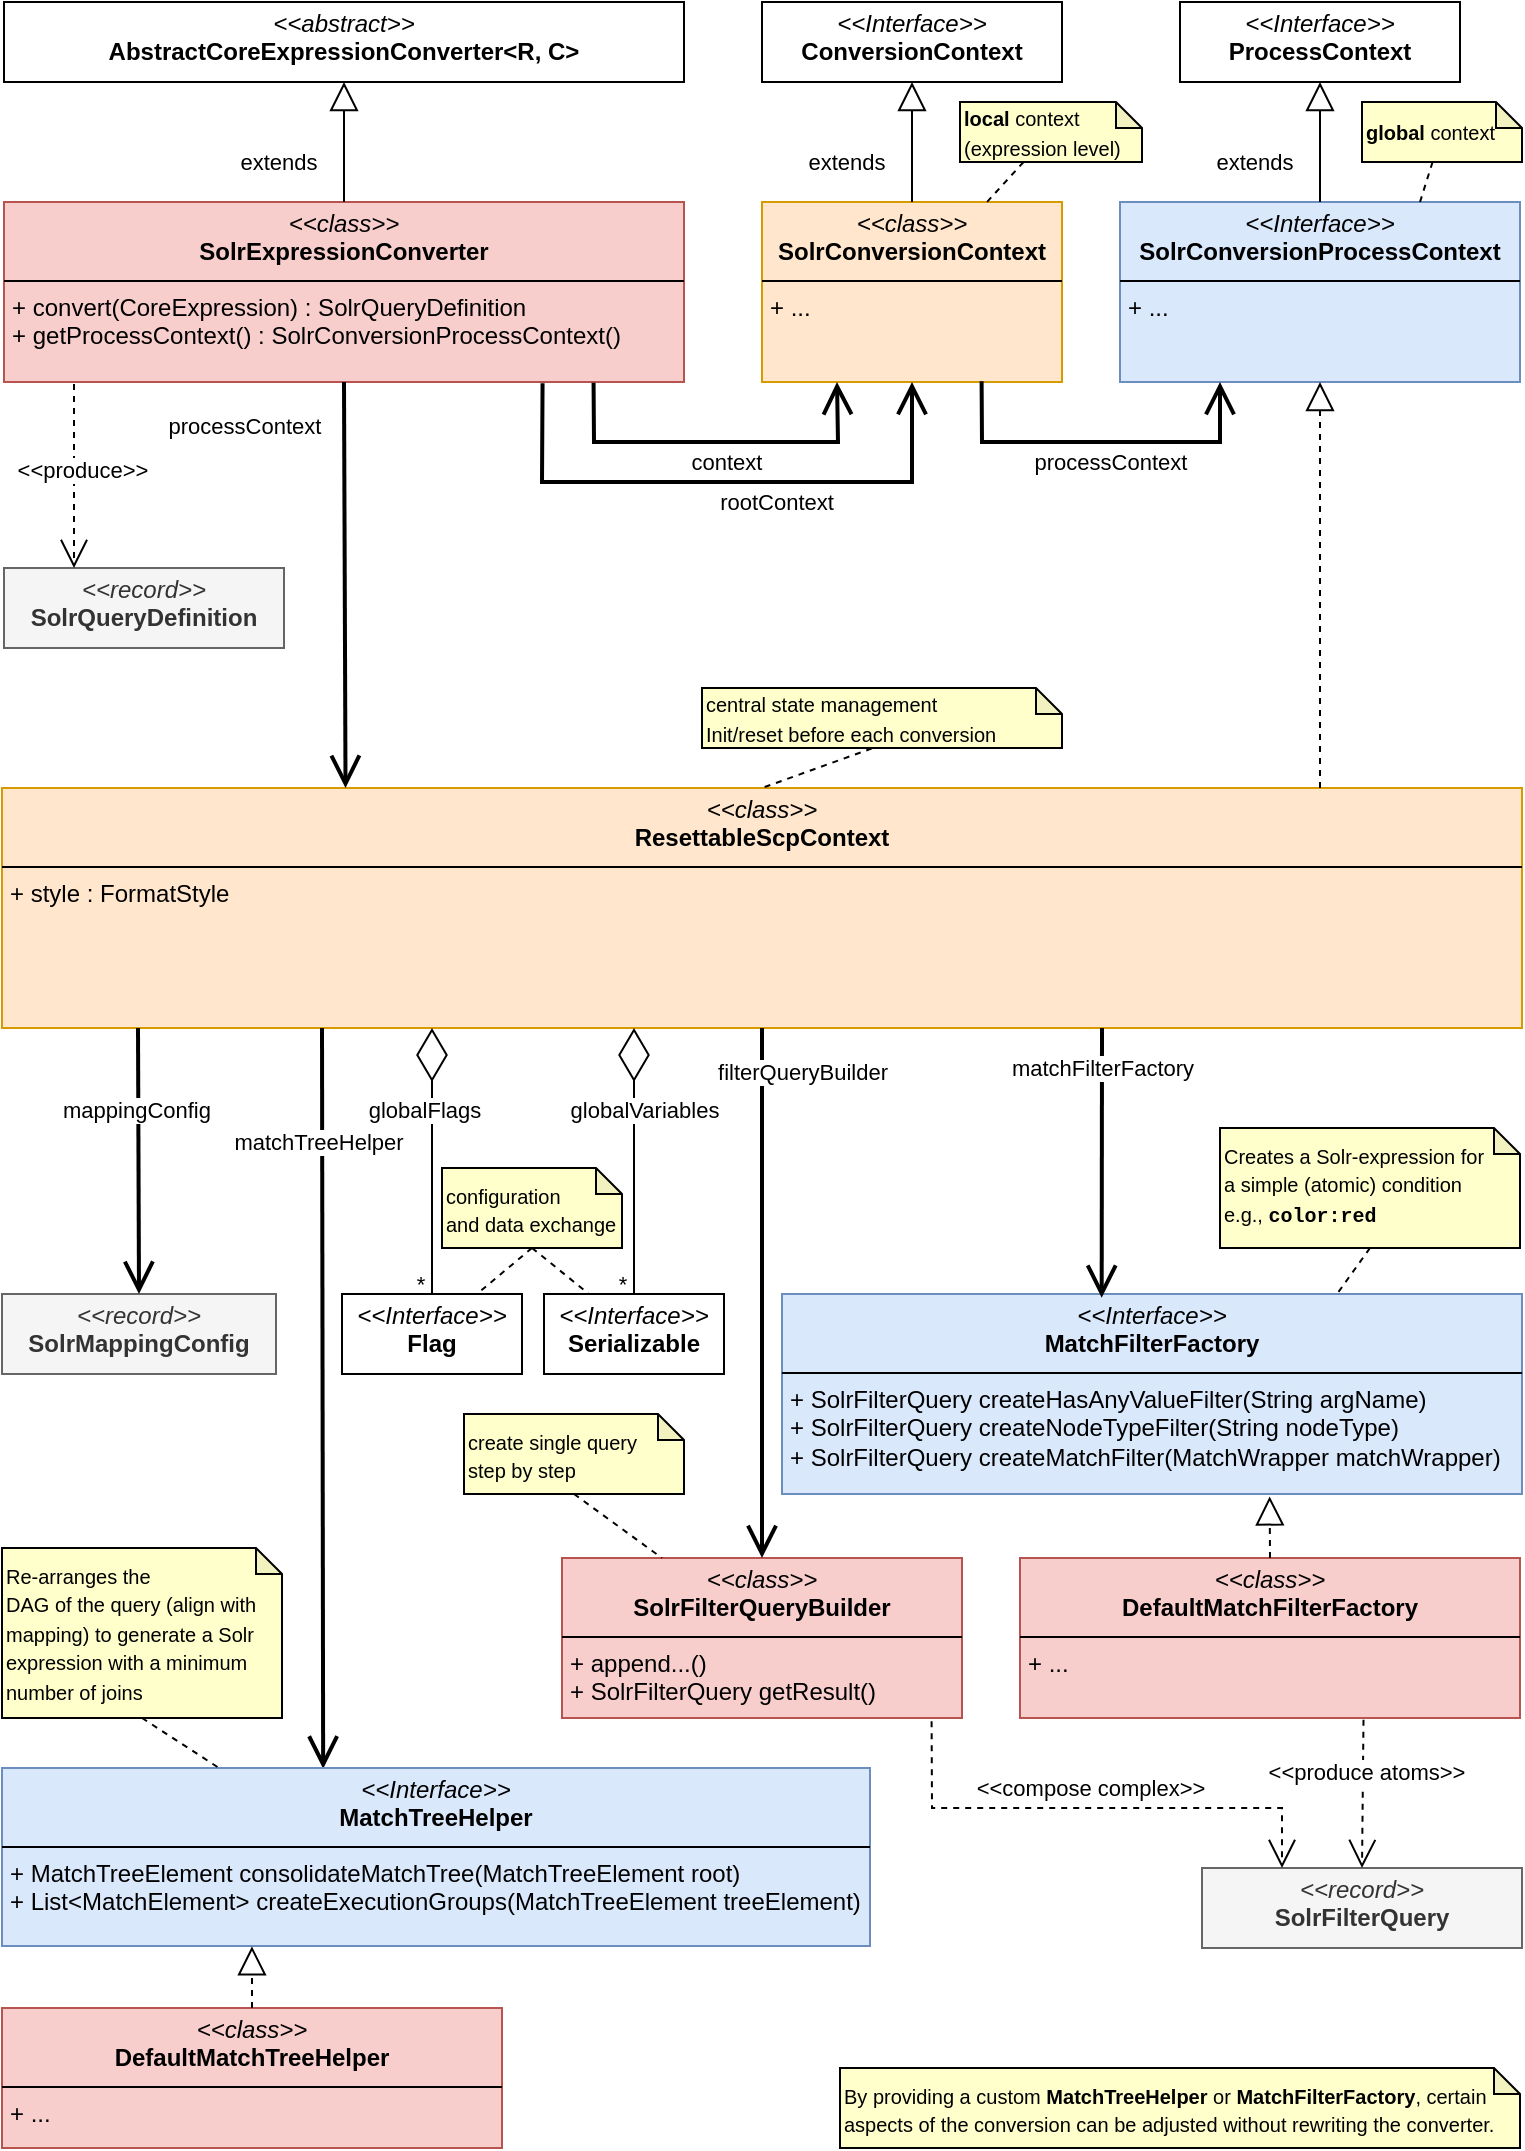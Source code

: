 <mxfile version="27.0.9" pages="4">
  <diagram name="Overview" id="B6yHBA0yNes8BWCViT4E">
    <mxGraphModel dx="1540" dy="1089" grid="1" gridSize="10" guides="1" tooltips="1" connect="1" arrows="1" fold="1" page="1" pageScale="1" pageWidth="827" pageHeight="1169" math="0" shadow="0">
      <root>
        <mxCell id="0" />
        <mxCell id="1" parent="0" />
        <mxCell id="h8C1PMx9zm_B7dkgx5pl-30" value="&lt;p style=&quot;margin:0px;margin-top:4px;text-align:center;&quot;&gt;&lt;i&gt;&amp;lt;&amp;lt;record&amp;gt;&amp;gt;&lt;/i&gt;&lt;br&gt;&lt;b&gt;SolrMappingConfig&lt;/b&gt;&lt;/p&gt;" style="verticalAlign=top;align=left;overflow=fill;html=1;whiteSpace=wrap;fillColor=#f5f5f5;strokeColor=#666666;fontColor=#333333;" parent="1" vertex="1">
          <mxGeometry x="40" y="703" width="137" height="40" as="geometry" />
        </mxCell>
        <mxCell id="ALLOROTWYK56YmkPNwHc-10" value="&lt;p style=&quot;margin:0px;margin-top:4px;text-align:center;&quot;&gt;&lt;i&gt;&amp;lt;&amp;lt;abstract&amp;gt;&amp;gt;&lt;/i&gt;&lt;br&gt;&lt;b&gt;AbstractCoreExpressionConverter&amp;lt;R, C&amp;gt;&lt;/b&gt;&lt;/p&gt;" style="verticalAlign=top;align=left;overflow=fill;html=1;whiteSpace=wrap;" parent="1" vertex="1">
          <mxGeometry x="41" y="57" width="340" height="40" as="geometry" />
        </mxCell>
        <mxCell id="ALLOROTWYK56YmkPNwHc-11" value="&lt;p style=&quot;margin:0px;margin-top:4px;text-align:center;&quot;&gt;&lt;i&gt;&amp;lt;&amp;lt;class&amp;gt;&amp;gt;&lt;/i&gt;&lt;br&gt;&lt;b&gt;SolrExpressionConverter&lt;/b&gt;&lt;/p&gt;&lt;hr size=&quot;1&quot; style=&quot;border-style:solid;&quot;&gt;&lt;p style=&quot;margin:0px;margin-left:4px;&quot;&gt;+ convert(CoreExpression) : SolrQueryDefinition&lt;/p&gt;&lt;p style=&quot;margin:0px;margin-left:4px;&quot;&gt;+ getProcessContext() : SolrConversionProcessContext()&lt;/p&gt;" style="verticalAlign=top;align=left;overflow=fill;html=1;whiteSpace=wrap;fillColor=#f8cecc;strokeColor=#b85450;" parent="1" vertex="1">
          <mxGeometry x="41" y="157" width="340" height="90" as="geometry" />
        </mxCell>
        <mxCell id="ALLOROTWYK56YmkPNwHc-12" value="" style="endArrow=block;endFill=0;endSize=12;html=1;rounded=0;entryX=0.5;entryY=1;entryDx=0;entryDy=0;exitX=0.5;exitY=0;exitDx=0;exitDy=0;" parent="1" source="ALLOROTWYK56YmkPNwHc-11" target="ALLOROTWYK56YmkPNwHc-10" edge="1">
          <mxGeometry width="160" relative="1" as="geometry">
            <mxPoint x="343" y="307" as="sourcePoint" />
            <mxPoint x="298" y="257" as="targetPoint" />
          </mxGeometry>
        </mxCell>
        <mxCell id="ALLOROTWYK56YmkPNwHc-13" value="extends" style="edgeLabel;html=1;align=center;verticalAlign=middle;resizable=0;points=[];" parent="ALLOROTWYK56YmkPNwHc-12" vertex="1" connectable="0">
          <mxGeometry x="-0.498" relative="1" as="geometry">
            <mxPoint x="-33" y="-5" as="offset" />
          </mxGeometry>
        </mxCell>
        <mxCell id="ALLOROTWYK56YmkPNwHc-14" value="&lt;p style=&quot;margin:0px;margin-top:4px;text-align:center;&quot;&gt;&lt;i&gt;&amp;lt;&amp;lt;Interface&amp;gt;&amp;gt;&lt;/i&gt;&lt;br&gt;&lt;b&gt;ProcessContext&lt;/b&gt;&lt;/p&gt;&lt;p style=&quot;margin:0px;margin-left:4px;&quot;&gt;&lt;br&gt;&lt;/p&gt;" style="verticalAlign=top;align=left;overflow=fill;html=1;whiteSpace=wrap;" parent="1" vertex="1">
          <mxGeometry x="629" y="57" width="140" height="40" as="geometry" />
        </mxCell>
        <mxCell id="ALLOROTWYK56YmkPNwHc-15" value="&lt;p style=&quot;margin:0px;margin-top:4px;text-align:center;&quot;&gt;&lt;i&gt;&amp;lt;&amp;lt;Interface&amp;gt;&amp;gt;&lt;/i&gt;&lt;br&gt;&lt;b&gt;SolrConversionProcessContext&lt;/b&gt;&lt;/p&gt;&lt;hr size=&quot;1&quot; style=&quot;border-style:solid;&quot;&gt;&lt;p style=&quot;margin:0px;margin-left:4px;&quot;&gt;&lt;span style=&quot;background-color: initial;&quot;&gt;+ ...&lt;/span&gt;&lt;br&gt;&lt;/p&gt;" style="verticalAlign=top;align=left;overflow=fill;html=1;whiteSpace=wrap;fillColor=#dae8fc;strokeColor=#6c8ebf;" parent="1" vertex="1">
          <mxGeometry x="599" y="157" width="200" height="90" as="geometry" />
        </mxCell>
        <mxCell id="ALLOROTWYK56YmkPNwHc-16" value="" style="endArrow=block;endFill=0;endSize=12;html=1;rounded=0;entryX=0.5;entryY=1;entryDx=0;entryDy=0;exitX=0.5;exitY=0;exitDx=0;exitDy=0;" parent="1" source="ALLOROTWYK56YmkPNwHc-15" target="ALLOROTWYK56YmkPNwHc-14" edge="1">
          <mxGeometry width="160" relative="1" as="geometry">
            <mxPoint x="611.71" y="177" as="sourcePoint" />
            <mxPoint x="611.71" y="117" as="targetPoint" />
          </mxGeometry>
        </mxCell>
        <mxCell id="ALLOROTWYK56YmkPNwHc-17" value="extends" style="edgeLabel;html=1;align=center;verticalAlign=middle;resizable=0;points=[];" parent="ALLOROTWYK56YmkPNwHc-16" vertex="1" connectable="0">
          <mxGeometry x="-0.498" relative="1" as="geometry">
            <mxPoint x="-33" y="-5" as="offset" />
          </mxGeometry>
        </mxCell>
        <mxCell id="ALLOROTWYK56YmkPNwHc-18" value="&lt;p style=&quot;margin:0px;margin-top:4px;text-align:center;&quot;&gt;&lt;i&gt;&amp;lt;&amp;lt;class&amp;gt;&amp;gt;&lt;/i&gt;&lt;br&gt;&lt;b&gt;ResettableScpContext&lt;/b&gt;&lt;/p&gt;&lt;hr size=&quot;1&quot; style=&quot;border-style:solid;&quot;&gt;&lt;p style=&quot;margin:0px;margin-left:4px;&quot;&gt;+&amp;nbsp;&lt;span style=&quot;background-color: transparent; color: light-dark(rgb(0, 0, 0), rgb(255, 255, 255));&quot;&gt;style : FormatStyle&lt;/span&gt;&lt;/p&gt;" style="verticalAlign=top;align=left;overflow=fill;html=1;whiteSpace=wrap;fillColor=#ffe6cc;strokeColor=#d79b00;" parent="1" vertex="1">
          <mxGeometry x="40" y="450" width="760" height="120" as="geometry" />
        </mxCell>
        <mxCell id="ALLOROTWYK56YmkPNwHc-19" value="" style="endArrow=open;endFill=1;endSize=12;html=1;rounded=0;strokeWidth=2;exitX=0.5;exitY=1;exitDx=0;exitDy=0;entryX=0.226;entryY=0;entryDx=0;entryDy=0;entryPerimeter=0;" parent="1" source="ALLOROTWYK56YmkPNwHc-11" target="ALLOROTWYK56YmkPNwHc-18" edge="1">
          <mxGeometry width="160" relative="1" as="geometry">
            <mxPoint x="280" y="410" as="sourcePoint" />
            <mxPoint x="211" y="450" as="targetPoint" />
          </mxGeometry>
        </mxCell>
        <mxCell id="ALLOROTWYK56YmkPNwHc-20" value="processContext" style="edgeLabel;html=1;align=center;verticalAlign=middle;resizable=0;points=[];" parent="ALLOROTWYK56YmkPNwHc-19" vertex="1" connectable="0">
          <mxGeometry x="-0.246" y="-1" relative="1" as="geometry">
            <mxPoint x="-50" y="-55" as="offset" />
          </mxGeometry>
        </mxCell>
        <mxCell id="ALLOROTWYK56YmkPNwHc-21" value="" style="endArrow=block;endFill=0;endSize=12;html=1;rounded=0;dashed=1;entryX=0.5;entryY=1;entryDx=0;entryDy=0;" parent="1" target="ALLOROTWYK56YmkPNwHc-15" edge="1">
          <mxGeometry width="160" relative="1" as="geometry">
            <mxPoint x="699" y="450" as="sourcePoint" />
            <mxPoint x="520" y="370" as="targetPoint" />
          </mxGeometry>
        </mxCell>
        <mxCell id="ALLOROTWYK56YmkPNwHc-23" value="&lt;p style=&quot;margin:0px;margin-top:4px;text-align:center;&quot;&gt;&lt;i&gt;&amp;lt;&amp;lt;Interface&amp;gt;&amp;gt;&lt;/i&gt;&lt;br&gt;&lt;b&gt;Flag&lt;/b&gt;&lt;/p&gt;&lt;p style=&quot;margin:0px;margin-left:4px;&quot;&gt;&lt;br&gt;&lt;/p&gt;" style="verticalAlign=top;align=left;overflow=fill;html=1;whiteSpace=wrap;" parent="1" vertex="1">
          <mxGeometry x="210" y="703" width="90" height="40" as="geometry" />
        </mxCell>
        <mxCell id="ALLOROTWYK56YmkPNwHc-24" value="" style="endArrow=diamondThin;endFill=0;endSize=24;html=1;rounded=0;exitX=0.5;exitY=0;exitDx=0;exitDy=0;" parent="1" source="ALLOROTWYK56YmkPNwHc-23" edge="1">
          <mxGeometry width="160" relative="1" as="geometry">
            <mxPoint x="170" y="710" as="sourcePoint" />
            <mxPoint x="255" y="570" as="targetPoint" />
          </mxGeometry>
        </mxCell>
        <mxCell id="ALLOROTWYK56YmkPNwHc-25" value="globalFlags" style="edgeLabel;html=1;align=center;verticalAlign=middle;resizable=0;points=[];" parent="ALLOROTWYK56YmkPNwHc-24" vertex="1" connectable="0">
          <mxGeometry x="0.59" relative="1" as="geometry">
            <mxPoint x="-4" y="13" as="offset" />
          </mxGeometry>
        </mxCell>
        <mxCell id="ALLOROTWYK56YmkPNwHc-26" value="*" style="edgeLabel;html=1;align=center;verticalAlign=middle;resizable=0;points=[];labelBackgroundColor=none;" parent="ALLOROTWYK56YmkPNwHc-24" vertex="1" connectable="0">
          <mxGeometry x="-0.852" y="1" relative="1" as="geometry">
            <mxPoint x="-5" y="5" as="offset" />
          </mxGeometry>
        </mxCell>
        <mxCell id="ALLOROTWYK56YmkPNwHc-27" value="&lt;p style=&quot;margin:0px;margin-top:4px;text-align:center;&quot;&gt;&lt;i&gt;&amp;lt;&amp;lt;Interface&amp;gt;&amp;gt;&lt;/i&gt;&lt;br&gt;&lt;b&gt;Serializable&lt;/b&gt;&lt;/p&gt;&lt;p style=&quot;margin:0px;margin-left:4px;&quot;&gt;&lt;br&gt;&lt;/p&gt;" style="verticalAlign=top;align=left;overflow=fill;html=1;whiteSpace=wrap;" parent="1" vertex="1">
          <mxGeometry x="311" y="703" width="90" height="40" as="geometry" />
        </mxCell>
        <mxCell id="ALLOROTWYK56YmkPNwHc-28" value="" style="endArrow=diamondThin;endFill=0;endSize=24;html=1;rounded=0;exitX=0.5;exitY=0;exitDx=0;exitDy=0;" parent="1" source="ALLOROTWYK56YmkPNwHc-27" edge="1">
          <mxGeometry width="160" relative="1" as="geometry">
            <mxPoint x="265" y="760" as="sourcePoint" />
            <mxPoint x="356" y="570" as="targetPoint" />
          </mxGeometry>
        </mxCell>
        <mxCell id="ALLOROTWYK56YmkPNwHc-29" value="globalVariables" style="edgeLabel;html=1;align=center;verticalAlign=middle;resizable=0;points=[];" parent="ALLOROTWYK56YmkPNwHc-28" vertex="1" connectable="0">
          <mxGeometry x="0.59" relative="1" as="geometry">
            <mxPoint x="5" y="13" as="offset" />
          </mxGeometry>
        </mxCell>
        <mxCell id="ALLOROTWYK56YmkPNwHc-30" value="*" style="edgeLabel;html=1;align=center;verticalAlign=middle;resizable=0;points=[];labelBackgroundColor=none;" parent="ALLOROTWYK56YmkPNwHc-28" vertex="1" connectable="0">
          <mxGeometry x="-0.852" y="1" relative="1" as="geometry">
            <mxPoint x="-5" y="5" as="offset" />
          </mxGeometry>
        </mxCell>
        <mxCell id="ALLOROTWYK56YmkPNwHc-31" value="" style="endArrow=open;endFill=1;endSize=12;html=1;rounded=0;strokeWidth=2;entryX=0.5;entryY=0;entryDx=0;entryDy=0;" parent="1" target="h8C1PMx9zm_B7dkgx5pl-30" edge="1">
          <mxGeometry width="160" relative="1" as="geometry">
            <mxPoint x="108" y="570" as="sourcePoint" />
            <mxPoint x="308" y="620" as="targetPoint" />
          </mxGeometry>
        </mxCell>
        <mxCell id="ALLOROTWYK56YmkPNwHc-32" value="mappingConfig" style="edgeLabel;html=1;align=center;verticalAlign=middle;resizable=0;points=[];" parent="ALLOROTWYK56YmkPNwHc-31" vertex="1" connectable="0">
          <mxGeometry x="-0.246" y="-1" relative="1" as="geometry">
            <mxPoint y="-9" as="offset" />
          </mxGeometry>
        </mxCell>
        <mxCell id="ALLOROTWYK56YmkPNwHc-37" value="&lt;span style=&quot;font-size: 10px;&quot;&gt;configuration&lt;/span&gt;&lt;div&gt;&lt;span style=&quot;font-size: 10px;&quot;&gt;and data exchange&lt;/span&gt;&lt;/div&gt;" style="shape=note;whiteSpace=wrap;html=1;backgroundOutline=1;darkOpacity=0.05;size=13;labelBackgroundColor=none;fillColor=#FFFFCC;gradientColor=none;align=left;verticalAlign=top;" parent="1" vertex="1">
          <mxGeometry x="260" y="640" width="90" height="40" as="geometry" />
        </mxCell>
        <mxCell id="ALLOROTWYK56YmkPNwHc-38" style="rounded=0;orthogonalLoop=1;jettySize=auto;html=1;entryX=0.25;entryY=0;entryDx=0;entryDy=0;endArrow=none;endFill=0;dashed=1;exitX=0.5;exitY=1;exitDx=0;exitDy=0;exitPerimeter=0;" parent="1" source="ALLOROTWYK56YmkPNwHc-37" target="ALLOROTWYK56YmkPNwHc-27" edge="1">
          <mxGeometry relative="1" as="geometry" />
        </mxCell>
        <mxCell id="ALLOROTWYK56YmkPNwHc-39" style="rounded=0;orthogonalLoop=1;jettySize=auto;html=1;entryX=0.75;entryY=0;entryDx=0;entryDy=0;endArrow=none;endFill=0;dashed=1;exitX=0.5;exitY=1;exitDx=0;exitDy=0;exitPerimeter=0;" parent="1" source="ALLOROTWYK56YmkPNwHc-37" target="ALLOROTWYK56YmkPNwHc-23" edge="1">
          <mxGeometry relative="1" as="geometry">
            <mxPoint x="328" y="690" as="sourcePoint" />
            <mxPoint x="344" y="713" as="targetPoint" />
          </mxGeometry>
        </mxCell>
        <mxCell id="ALLOROTWYK56YmkPNwHc-45" value="&lt;p style=&quot;margin:0px;margin-top:4px;text-align:center;&quot;&gt;&lt;i&gt;&amp;lt;&amp;lt;Interface&amp;gt;&amp;gt;&lt;/i&gt;&lt;br&gt;&lt;b&gt;MatchFilterFactory&lt;/b&gt;&lt;/p&gt;&lt;hr size=&quot;1&quot; style=&quot;border-style:solid;&quot;&gt;&lt;p style=&quot;margin:0px;margin-left:4px;&quot;&gt;&lt;span style=&quot;background-color: initial;&quot;&gt;+&amp;nbsp;&lt;/span&gt;&lt;span style=&quot;background-color: transparent;&quot;&gt;SolrFilterQuery&amp;nbsp;&lt;/span&gt;&lt;span style=&quot;background-color: transparent; color: light-dark(rgb(0, 0, 0), rgb(255, 255, 255));&quot;&gt;createHasAnyValueFilter(String argName)&lt;/span&gt;&lt;/p&gt;&lt;p style=&quot;margin:0px;margin-left:4px;&quot;&gt;&lt;span style=&quot;background-color: initial;&quot;&gt;+&amp;nbsp;&lt;/span&gt;&lt;span style=&quot;background-color: transparent;&quot;&gt;SolrFilterQuery&amp;nbsp;&lt;/span&gt;&lt;span style=&quot;color: light-dark(rgb(0, 0, 0), rgb(255, 255, 255)); background-color: transparent;&quot;&gt;createNodeTypeFilter(String nodeType&lt;/span&gt;&lt;span style=&quot;background-color: transparent; color: light-dark(rgb(0, 0, 0), rgb(255, 255, 255));&quot;&gt;)&lt;/span&gt;&lt;/p&gt;&lt;p style=&quot;margin:0px;margin-left:4px;&quot;&gt;&lt;span style=&quot;background-color: initial;&quot;&gt;+&amp;nbsp;&lt;/span&gt;&lt;span style=&quot;background-color: transparent;&quot;&gt;SolrFilterQuery&amp;nbsp;&lt;/span&gt;&lt;span style=&quot;color: light-dark(rgb(0, 0, 0), rgb(255, 255, 255)); background-color: transparent;&quot;&gt;createMatchFilter(MatchWrapper matchWrapper)&lt;/span&gt;&lt;span style=&quot;background-color: transparent; color: light-dark(rgb(0, 0, 0), rgb(255, 255, 255));&quot;&gt;&lt;/span&gt;&lt;/p&gt;" style="verticalAlign=top;align=left;overflow=fill;html=1;whiteSpace=wrap;fillColor=#dae8fc;strokeColor=#6c8ebf;" parent="1" vertex="1">
          <mxGeometry x="430" y="703" width="370" height="100" as="geometry" />
        </mxCell>
        <mxCell id="ALLOROTWYK56YmkPNwHc-61" value="" style="endArrow=open;endFill=1;endSize=12;html=1;rounded=0;strokeWidth=2;entryX=0.37;entryY=0.004;entryDx=0;entryDy=0;entryPerimeter=0;" parent="1" target="qYzFjLYiv7CRjVFxzvt8-7" edge="1">
          <mxGeometry width="160" relative="1" as="geometry">
            <mxPoint x="200" y="570" as="sourcePoint" />
            <mxPoint x="118" y="713" as="targetPoint" />
          </mxGeometry>
        </mxCell>
        <mxCell id="ALLOROTWYK56YmkPNwHc-62" value="matchTreeHelper" style="edgeLabel;html=1;align=center;verticalAlign=middle;resizable=0;points=[];" parent="ALLOROTWYK56YmkPNwHc-61" vertex="1" connectable="0">
          <mxGeometry x="-0.246" y="-1" relative="1" as="geometry">
            <mxPoint x="-1" y="-83" as="offset" />
          </mxGeometry>
        </mxCell>
        <mxCell id="ALLOROTWYK56YmkPNwHc-63" value="&lt;p style=&quot;margin:0px;margin-top:4px;text-align:center;&quot;&gt;&lt;i&gt;&amp;lt;&amp;lt;class&amp;gt;&amp;gt;&lt;/i&gt;&lt;br&gt;&lt;b&gt;DefaultMatchFilterFactory&lt;/b&gt;&lt;/p&gt;&lt;hr size=&quot;1&quot; style=&quot;border-style:solid;&quot;&gt;&lt;p style=&quot;margin:0px;margin-left:4px;&quot;&gt;+ ...&lt;/p&gt;" style="verticalAlign=top;align=left;overflow=fill;html=1;whiteSpace=wrap;fillColor=#f8cecc;strokeColor=#b85450;" parent="1" vertex="1">
          <mxGeometry x="549" y="835" width="250" height="80" as="geometry" />
        </mxCell>
        <mxCell id="ALLOROTWYK56YmkPNwHc-64" value="" style="endArrow=block;endFill=0;endSize=12;html=1;rounded=0;exitX=0.5;exitY=0;exitDx=0;exitDy=0;dashed=1;entryX=0.659;entryY=1.012;entryDx=0;entryDy=0;entryPerimeter=0;" parent="1" source="ALLOROTWYK56YmkPNwHc-63" target="ALLOROTWYK56YmkPNwHc-45" edge="1">
          <mxGeometry width="160" relative="1" as="geometry">
            <mxPoint x="570" y="850" as="sourcePoint" />
            <mxPoint x="675" y="911" as="targetPoint" />
          </mxGeometry>
        </mxCell>
        <mxCell id="ALLOROTWYK56YmkPNwHc-65" value="&lt;p style=&quot;margin:0px;margin-top:4px;text-align:center;&quot;&gt;&lt;i&gt;&amp;lt;&amp;lt;record&amp;gt;&amp;gt;&lt;/i&gt;&lt;br&gt;&lt;b&gt;SolrFilterQuery&lt;/b&gt;&lt;/p&gt;" style="verticalAlign=top;align=left;overflow=fill;html=1;whiteSpace=wrap;fillColor=#f5f5f5;strokeColor=#666666;fontColor=#333333;" parent="1" vertex="1">
          <mxGeometry x="640" y="990" width="160" height="40" as="geometry" />
        </mxCell>
        <mxCell id="ALLOROTWYK56YmkPNwHc-68" value="" style="endArrow=open;endFill=1;endSize=12;html=1;rounded=0;strokeWidth=1;exitX=0.687;exitY=1.011;exitDx=0;exitDy=0;entryX=0.5;entryY=0;entryDx=0;entryDy=0;exitPerimeter=0;dashed=1;" parent="1" source="ALLOROTWYK56YmkPNwHc-63" target="ALLOROTWYK56YmkPNwHc-65" edge="1">
          <mxGeometry width="160" relative="1" as="geometry">
            <mxPoint x="686" y="990" as="sourcePoint" />
            <mxPoint x="769" y="1050" as="targetPoint" />
          </mxGeometry>
        </mxCell>
        <mxCell id="ALLOROTWYK56YmkPNwHc-69" value="&amp;lt;&amp;lt;produce atoms&amp;gt;&amp;gt;" style="edgeLabel;html=1;align=center;verticalAlign=middle;resizable=0;points=[];" parent="ALLOROTWYK56YmkPNwHc-68" vertex="1" connectable="0">
          <mxGeometry x="-0.246" y="-1" relative="1" as="geometry">
            <mxPoint x="2" y="-2" as="offset" />
          </mxGeometry>
        </mxCell>
        <mxCell id="ALLOROTWYK56YmkPNwHc-75" value="" style="endArrow=open;endFill=1;endSize=12;html=1;rounded=0;strokeWidth=2;entryX=0.432;entryY=0.019;entryDx=0;entryDy=0;entryPerimeter=0;" parent="1" target="ALLOROTWYK56YmkPNwHc-45" edge="1">
          <mxGeometry width="160" relative="1" as="geometry">
            <mxPoint x="590" y="570" as="sourcePoint" />
            <mxPoint x="590" y="700" as="targetPoint" />
          </mxGeometry>
        </mxCell>
        <mxCell id="ALLOROTWYK56YmkPNwHc-76" value="matchFilterFactory" style="edgeLabel;html=1;align=center;verticalAlign=middle;resizable=0;points=[];" parent="ALLOROTWYK56YmkPNwHc-75" vertex="1" connectable="0">
          <mxGeometry x="-0.246" y="-1" relative="1" as="geometry">
            <mxPoint x="1" y="-31" as="offset" />
          </mxGeometry>
        </mxCell>
        <mxCell id="ALLOROTWYK56YmkPNwHc-79" value="&lt;p style=&quot;margin:0px;margin-top:4px;text-align:center;&quot;&gt;&lt;i&gt;&amp;lt;&amp;lt;class&amp;gt;&amp;gt;&lt;/i&gt;&lt;br&gt;&lt;b&gt;SolrConversionContext&lt;/b&gt;&lt;/p&gt;&lt;hr size=&quot;1&quot; style=&quot;border-style:solid;&quot;&gt;&lt;p style=&quot;margin:0px;margin-left:4px;&quot;&gt;+ ...&lt;/p&gt;" style="verticalAlign=top;align=left;overflow=fill;html=1;whiteSpace=wrap;fillColor=#ffe6cc;strokeColor=#d79b00;" parent="1" vertex="1">
          <mxGeometry x="420" y="157" width="150" height="90" as="geometry" />
        </mxCell>
        <mxCell id="ALLOROTWYK56YmkPNwHc-80" value="&lt;p style=&quot;margin:0px;margin-top:4px;text-align:center;&quot;&gt;&lt;i&gt;&amp;lt;&amp;lt;Interface&amp;gt;&amp;gt;&lt;/i&gt;&lt;br&gt;&lt;b&gt;ConversionContext&lt;/b&gt;&lt;/p&gt;" style="verticalAlign=top;align=left;overflow=fill;html=1;whiteSpace=wrap;" parent="1" vertex="1">
          <mxGeometry x="420" y="57" width="150" height="40" as="geometry" />
        </mxCell>
        <mxCell id="ALLOROTWYK56YmkPNwHc-81" value="" style="endArrow=open;endFill=1;endSize=12;html=1;rounded=0;strokeWidth=2;entryX=0.25;entryY=1;entryDx=0;entryDy=0;exitX=0.732;exitY=0.996;exitDx=0;exitDy=0;exitPerimeter=0;" parent="1" source="ALLOROTWYK56YmkPNwHc-79" target="ALLOROTWYK56YmkPNwHc-15" edge="1">
          <mxGeometry width="160" relative="1" as="geometry">
            <mxPoint x="540" y="247" as="sourcePoint" />
            <mxPoint x="599.0" y="197" as="targetPoint" />
            <Array as="points">
              <mxPoint x="530" y="277" />
              <mxPoint x="649" y="277" />
            </Array>
          </mxGeometry>
        </mxCell>
        <mxCell id="ALLOROTWYK56YmkPNwHc-82" value="processContext" style="edgeLabel;html=1;align=center;verticalAlign=middle;resizable=0;points=[];" parent="ALLOROTWYK56YmkPNwHc-81" vertex="1" connectable="0">
          <mxGeometry x="-0.246" y="-1" relative="1" as="geometry">
            <mxPoint x="27" y="9" as="offset" />
          </mxGeometry>
        </mxCell>
        <mxCell id="ALLOROTWYK56YmkPNwHc-84" value="" style="endArrow=block;endFill=0;endSize=12;html=1;rounded=0;entryX=0.5;entryY=1;entryDx=0;entryDy=0;exitX=0.5;exitY=0;exitDx=0;exitDy=0;" parent="1" source="ALLOROTWYK56YmkPNwHc-79" target="ALLOROTWYK56YmkPNwHc-80" edge="1">
          <mxGeometry width="160" relative="1" as="geometry">
            <mxPoint x="221" y="167" as="sourcePoint" />
            <mxPoint x="221" y="107" as="targetPoint" />
          </mxGeometry>
        </mxCell>
        <mxCell id="ALLOROTWYK56YmkPNwHc-85" value="extends" style="edgeLabel;html=1;align=center;verticalAlign=middle;resizable=0;points=[];" parent="ALLOROTWYK56YmkPNwHc-84" vertex="1" connectable="0">
          <mxGeometry x="-0.498" relative="1" as="geometry">
            <mxPoint x="-33" y="-5" as="offset" />
          </mxGeometry>
        </mxCell>
        <mxCell id="ALLOROTWYK56YmkPNwHc-86" value="" style="endArrow=open;endFill=1;endSize=12;html=1;rounded=0;strokeWidth=2;exitX=0.867;exitY=1.004;exitDx=0;exitDy=0;entryX=0.25;entryY=1;entryDx=0;entryDy=0;exitPerimeter=0;" parent="1" source="ALLOROTWYK56YmkPNwHc-11" target="ALLOROTWYK56YmkPNwHc-79" edge="1">
          <mxGeometry width="160" relative="1" as="geometry">
            <mxPoint x="340" y="257" as="sourcePoint" />
            <mxPoint x="456" y="257" as="targetPoint" />
            <Array as="points">
              <mxPoint x="336" y="277" />
              <mxPoint x="458" y="277" />
            </Array>
          </mxGeometry>
        </mxCell>
        <mxCell id="ALLOROTWYK56YmkPNwHc-87" value="context" style="edgeLabel;html=1;align=center;verticalAlign=middle;resizable=0;points=[];" parent="ALLOROTWYK56YmkPNwHc-86" vertex="1" connectable="0">
          <mxGeometry x="-0.246" y="-1" relative="1" as="geometry">
            <mxPoint x="27" y="9" as="offset" />
          </mxGeometry>
        </mxCell>
        <mxCell id="ALLOROTWYK56YmkPNwHc-88" value="" style="endArrow=open;endFill=1;endSize=12;html=1;rounded=0;strokeWidth=2;entryX=0.5;entryY=1;entryDx=0;entryDy=0;exitX=0.792;exitY=1.007;exitDx=0;exitDy=0;exitPerimeter=0;" parent="1" source="ALLOROTWYK56YmkPNwHc-11" target="ALLOROTWYK56YmkPNwHc-79" edge="1">
          <mxGeometry width="160" relative="1" as="geometry">
            <mxPoint x="310" y="246" as="sourcePoint" />
            <mxPoint x="392" y="267" as="targetPoint" />
            <Array as="points">
              <mxPoint x="310" y="297" />
              <mxPoint x="495" y="297" />
            </Array>
          </mxGeometry>
        </mxCell>
        <mxCell id="ALLOROTWYK56YmkPNwHc-89" value="rootContext" style="edgeLabel;html=1;align=center;verticalAlign=middle;resizable=0;points=[];" parent="ALLOROTWYK56YmkPNwHc-88" vertex="1" connectable="0">
          <mxGeometry x="-0.246" y="-1" relative="1" as="geometry">
            <mxPoint x="59" y="9" as="offset" />
          </mxGeometry>
        </mxCell>
        <mxCell id="ALLOROTWYK56YmkPNwHc-91" style="rounded=0;orthogonalLoop=1;jettySize=auto;html=1;entryX=0.75;entryY=0;entryDx=0;entryDy=0;endArrow=none;endFill=0;dashed=1;" parent="1" source="ALLOROTWYK56YmkPNwHc-90" target="ALLOROTWYK56YmkPNwHc-79" edge="1">
          <mxGeometry relative="1" as="geometry" />
        </mxCell>
        <mxCell id="ALLOROTWYK56YmkPNwHc-90" value="&lt;span style=&quot;font-size: 10px;&quot;&gt;&lt;b&gt;local&lt;/b&gt;&amp;nbsp;&lt;/span&gt;&lt;span style=&quot;font-size: 10px; background-color: initial;&quot;&gt;context&lt;br&gt;&lt;/span&gt;&lt;span style=&quot;background-color: initial; font-size: 10px;&quot;&gt;(expression level)&lt;/span&gt;" style="shape=note;whiteSpace=wrap;html=1;backgroundOutline=1;darkOpacity=0.05;size=13;labelBackgroundColor=none;fillColor=#FFFFCC;gradientColor=none;align=left;verticalAlign=middle;" parent="1" vertex="1">
          <mxGeometry x="519" y="107" width="91" height="30" as="geometry" />
        </mxCell>
        <mxCell id="ALLOROTWYK56YmkPNwHc-93" style="rounded=0;orthogonalLoop=1;jettySize=auto;html=1;entryX=0.75;entryY=0;entryDx=0;entryDy=0;endArrow=none;endFill=0;dashed=1;" parent="1" source="ALLOROTWYK56YmkPNwHc-92" target="ALLOROTWYK56YmkPNwHc-15" edge="1">
          <mxGeometry relative="1" as="geometry" />
        </mxCell>
        <mxCell id="ALLOROTWYK56YmkPNwHc-92" value="&lt;span style=&quot;font-size: 10px;&quot;&gt;&lt;b&gt;global&lt;/b&gt;&amp;nbsp;&lt;/span&gt;&lt;span style=&quot;font-size: 10px; background-color: initial;&quot;&gt;context&lt;/span&gt;" style="shape=note;whiteSpace=wrap;html=1;backgroundOutline=1;darkOpacity=0.05;size=13;labelBackgroundColor=none;fillColor=#FFFFCC;gradientColor=none;align=left;verticalAlign=middle;" parent="1" vertex="1">
          <mxGeometry x="720" y="107" width="80" height="30" as="geometry" />
        </mxCell>
        <mxCell id="9QE_7JBkuhcSEostwZ8z-5" value="&lt;span style=&quot;font-size: 10px;&quot;&gt;central state management&lt;/span&gt;&lt;div&gt;&lt;span style=&quot;font-size: 10px;&quot;&gt;Init/reset before each conversion&lt;/span&gt;&lt;/div&gt;" style="shape=note;whiteSpace=wrap;html=1;backgroundOutline=1;darkOpacity=0.05;size=13;labelBackgroundColor=none;fillColor=#FFFFCC;gradientColor=none;align=left;verticalAlign=middle;" parent="1" vertex="1">
          <mxGeometry x="390" y="400" width="180" height="30" as="geometry" />
        </mxCell>
        <mxCell id="9QE_7JBkuhcSEostwZ8z-6" style="rounded=0;orthogonalLoop=1;jettySize=auto;html=1;entryX=0.5;entryY=0;entryDx=0;entryDy=0;endArrow=none;endFill=0;dashed=1;exitX=0.472;exitY=1.007;exitDx=0;exitDy=0;exitPerimeter=0;" parent="1" source="9QE_7JBkuhcSEostwZ8z-5" target="ALLOROTWYK56YmkPNwHc-18" edge="1">
          <mxGeometry relative="1" as="geometry">
            <mxPoint x="588" y="410" as="sourcePoint" />
            <mxPoint x="570" y="430" as="targetPoint" />
          </mxGeometry>
        </mxCell>
        <mxCell id="qYzFjLYiv7CRjVFxzvt8-1" value="&lt;p style=&quot;margin:0px;margin-top:4px;text-align:center;&quot;&gt;&lt;i&gt;&amp;lt;&amp;lt;record&amp;gt;&amp;gt;&lt;/i&gt;&lt;br&gt;&lt;b&gt;SolrQueryDefinition&lt;/b&gt;&lt;/p&gt;" style="verticalAlign=top;align=left;overflow=fill;html=1;whiteSpace=wrap;fillColor=#f5f5f5;strokeColor=#666666;fontColor=#333333;" vertex="1" parent="1">
          <mxGeometry x="41" y="340" width="140" height="40" as="geometry" />
        </mxCell>
        <mxCell id="qYzFjLYiv7CRjVFxzvt8-7" value="&lt;p style=&quot;margin:0px;margin-top:4px;text-align:center;&quot;&gt;&lt;i&gt;&amp;lt;&amp;lt;Interface&amp;gt;&amp;gt;&lt;/i&gt;&lt;br&gt;&lt;b&gt;MatchTreeHelper&lt;/b&gt;&lt;/p&gt;&lt;hr size=&quot;1&quot; style=&quot;border-style:solid;&quot;&gt;&lt;p style=&quot;margin:0px;margin-left:4px;&quot;&gt;&lt;span style=&quot;background-color: initial;&quot;&gt;+&amp;nbsp;&lt;/span&gt;&lt;span style=&quot;background-color: transparent;&quot;&gt;MatchTreeElement consolidateMatchTree(MatchTreeElement root)&lt;/span&gt;&lt;/p&gt;&lt;p style=&quot;margin:0px;margin-left:4px;&quot;&gt;&lt;span style=&quot;background-color: transparent;&quot;&gt;+&amp;nbsp;&lt;/span&gt;&lt;span style=&quot;background-color: transparent;&quot;&gt;List&amp;lt;MatchElement&amp;gt; createExecutionGroups(MatchTreeElement treeElement)&lt;/span&gt;&lt;/p&gt;" style="verticalAlign=top;align=left;overflow=fill;html=1;whiteSpace=wrap;fillColor=#dae8fc;strokeColor=#6c8ebf;" vertex="1" parent="1">
          <mxGeometry x="40" y="940" width="434" height="89" as="geometry" />
        </mxCell>
        <mxCell id="qYzFjLYiv7CRjVFxzvt8-9" value="&lt;p style=&quot;margin:0px;margin-top:4px;text-align:center;&quot;&gt;&lt;i&gt;&amp;lt;&amp;lt;class&amp;gt;&amp;gt;&lt;/i&gt;&lt;br&gt;&lt;b&gt;DefaultMatchTreeHelper&lt;/b&gt;&lt;/p&gt;&lt;hr size=&quot;1&quot; style=&quot;border-style:solid;&quot;&gt;&lt;p style=&quot;margin:0px;margin-left:4px;&quot;&gt;+ ...&lt;/p&gt;" style="verticalAlign=top;align=left;overflow=fill;html=1;whiteSpace=wrap;fillColor=#f8cecc;strokeColor=#b85450;" vertex="1" parent="1">
          <mxGeometry x="40" y="1060" width="250" height="70" as="geometry" />
        </mxCell>
        <mxCell id="qYzFjLYiv7CRjVFxzvt8-10" value="" style="endArrow=block;endFill=0;endSize=12;html=1;rounded=0;exitX=0.5;exitY=0;exitDx=0;exitDy=0;dashed=1;entryX=0.288;entryY=1.002;entryDx=0;entryDy=0;entryPerimeter=0;" edge="1" parent="1" source="qYzFjLYiv7CRjVFxzvt8-9" target="qYzFjLYiv7CRjVFxzvt8-7">
          <mxGeometry width="160" relative="1" as="geometry">
            <mxPoint x="381" y="1101" as="sourcePoint" />
            <mxPoint x="380" y="1060" as="targetPoint" />
          </mxGeometry>
        </mxCell>
        <mxCell id="qYzFjLYiv7CRjVFxzvt8-11" value="&lt;p style=&quot;margin:0px;margin-top:4px;text-align:center;&quot;&gt;&lt;i&gt;&amp;lt;&amp;lt;class&amp;gt;&amp;gt;&lt;/i&gt;&lt;br&gt;&lt;b&gt;SolrFilterQueryBuilder&lt;/b&gt;&lt;/p&gt;&lt;hr size=&quot;1&quot; style=&quot;border-style:solid;&quot;&gt;&lt;p style=&quot;margin:0px;margin-left:4px;&quot;&gt;+ append...()&lt;/p&gt;&lt;p style=&quot;margin:0px;margin-left:4px;&quot;&gt;+&amp;nbsp;SolrFilterQuery getResult()&lt;/p&gt;" style="verticalAlign=top;align=left;overflow=fill;html=1;whiteSpace=wrap;fillColor=#f8cecc;strokeColor=#b85450;" vertex="1" parent="1">
          <mxGeometry x="320" y="835" width="200" height="80" as="geometry" />
        </mxCell>
        <mxCell id="qYzFjLYiv7CRjVFxzvt8-12" value="" style="endArrow=open;endFill=1;endSize=12;html=1;rounded=0;strokeWidth=2;entryX=0.5;entryY=0;entryDx=0;entryDy=0;exitX=0.5;exitY=1;exitDx=0;exitDy=0;" edge="1" parent="1" source="ALLOROTWYK56YmkPNwHc-18" target="qYzFjLYiv7CRjVFxzvt8-11">
          <mxGeometry width="160" relative="1" as="geometry">
            <mxPoint x="600" y="580" as="sourcePoint" />
            <mxPoint x="600" y="715" as="targetPoint" />
          </mxGeometry>
        </mxCell>
        <mxCell id="qYzFjLYiv7CRjVFxzvt8-13" value="filterQueryBuilder" style="edgeLabel;html=1;align=center;verticalAlign=middle;resizable=0;points=[];" vertex="1" connectable="0" parent="qYzFjLYiv7CRjVFxzvt8-12">
          <mxGeometry x="-0.246" y="-1" relative="1" as="geometry">
            <mxPoint x="21" y="-78" as="offset" />
          </mxGeometry>
        </mxCell>
        <mxCell id="qYzFjLYiv7CRjVFxzvt8-14" value="" style="endArrow=open;endFill=1;endSize=12;html=1;rounded=0;strokeWidth=1;exitX=0.924;exitY=1.02;exitDx=0;exitDy=0;entryX=0.25;entryY=0;entryDx=0;entryDy=0;exitPerimeter=0;dashed=1;" edge="1" parent="1" source="qYzFjLYiv7CRjVFxzvt8-11" target="ALLOROTWYK56YmkPNwHc-65">
          <mxGeometry width="160" relative="1" as="geometry">
            <mxPoint x="724" y="910" as="sourcePoint" />
            <mxPoint x="725" y="1000" as="targetPoint" />
            <Array as="points">
              <mxPoint x="505" y="960" />
              <mxPoint x="680" y="960" />
            </Array>
          </mxGeometry>
        </mxCell>
        <mxCell id="qYzFjLYiv7CRjVFxzvt8-15" value="&amp;lt;&amp;lt;compose complex&amp;gt;&amp;gt;" style="edgeLabel;html=1;align=center;verticalAlign=middle;resizable=0;points=[];" vertex="1" connectable="0" parent="qYzFjLYiv7CRjVFxzvt8-14">
          <mxGeometry x="-0.246" y="-1" relative="1" as="geometry">
            <mxPoint x="29" y="-11" as="offset" />
          </mxGeometry>
        </mxCell>
        <mxCell id="qYzFjLYiv7CRjVFxzvt8-16" value="&lt;span style=&quot;font-size: 10px;&quot;&gt;create single query&lt;/span&gt;&lt;div&gt;&lt;span style=&quot;font-size: 10px;&quot;&gt;step by step&lt;/span&gt;&lt;/div&gt;" style="shape=note;whiteSpace=wrap;html=1;backgroundOutline=1;darkOpacity=0.05;size=13;labelBackgroundColor=none;fillColor=#FFFFCC;gradientColor=none;align=left;verticalAlign=top;" vertex="1" parent="1">
          <mxGeometry x="271" y="763" width="110" height="40" as="geometry" />
        </mxCell>
        <mxCell id="qYzFjLYiv7CRjVFxzvt8-17" style="rounded=0;orthogonalLoop=1;jettySize=auto;html=1;entryX=0.25;entryY=0;entryDx=0;entryDy=0;endArrow=none;endFill=0;dashed=1;exitX=0.5;exitY=1;exitDx=0;exitDy=0;exitPerimeter=0;" edge="1" parent="1" source="qYzFjLYiv7CRjVFxzvt8-16" target="qYzFjLYiv7CRjVFxzvt8-11">
          <mxGeometry relative="1" as="geometry">
            <mxPoint x="315" y="690" as="sourcePoint" />
            <mxPoint x="344" y="713" as="targetPoint" />
          </mxGeometry>
        </mxCell>
        <mxCell id="qYzFjLYiv7CRjVFxzvt8-18" value="&lt;span style=&quot;font-size: 10px;&quot;&gt;Re-arranges the&lt;br&gt;DAG of the query (align with mapping) to generate a Solr expression with a minimum number of joins&lt;/span&gt;" style="shape=note;whiteSpace=wrap;html=1;backgroundOutline=1;darkOpacity=0.05;size=13;labelBackgroundColor=none;fillColor=#FFFFCC;gradientColor=none;align=left;verticalAlign=top;" vertex="1" parent="1">
          <mxGeometry x="40" y="830" width="140" height="85" as="geometry" />
        </mxCell>
        <mxCell id="qYzFjLYiv7CRjVFxzvt8-20" style="rounded=0;orthogonalLoop=1;jettySize=auto;html=1;entryX=0.25;entryY=0;entryDx=0;entryDy=0;endArrow=none;endFill=0;dashed=1;exitX=0.5;exitY=1;exitDx=0;exitDy=0;exitPerimeter=0;" edge="1" parent="1" source="qYzFjLYiv7CRjVFxzvt8-18" target="qYzFjLYiv7CRjVFxzvt8-7">
          <mxGeometry relative="1" as="geometry">
            <mxPoint x="336" y="813" as="sourcePoint" />
            <mxPoint x="380" y="845" as="targetPoint" />
          </mxGeometry>
        </mxCell>
        <mxCell id="qYzFjLYiv7CRjVFxzvt8-21" value="" style="endArrow=open;endFill=1;endSize=12;html=1;rounded=0;strokeWidth=1;entryX=0.25;entryY=0;entryDx=0;entryDy=0;dashed=1;" edge="1" parent="1" target="qYzFjLYiv7CRjVFxzvt8-1">
          <mxGeometry width="160" relative="1" as="geometry">
            <mxPoint x="76" y="248" as="sourcePoint" />
            <mxPoint x="282" y="443" as="targetPoint" />
          </mxGeometry>
        </mxCell>
        <mxCell id="qYzFjLYiv7CRjVFxzvt8-22" value="&amp;lt;&amp;lt;produce&amp;gt;&amp;gt;" style="edgeLabel;html=1;align=center;verticalAlign=middle;resizable=0;points=[];" vertex="1" connectable="0" parent="qYzFjLYiv7CRjVFxzvt8-21">
          <mxGeometry x="-0.246" y="-1" relative="1" as="geometry">
            <mxPoint x="5" y="8" as="offset" />
          </mxGeometry>
        </mxCell>
        <mxCell id="qYzFjLYiv7CRjVFxzvt8-23" value="&lt;span style=&quot;font-size: 10px;&quot;&gt;Creates a Solr-expression for&lt;/span&gt;&lt;div&gt;&lt;span style=&quot;font-size: 10px;&quot;&gt;a simple (atomic) condition&lt;/span&gt;&lt;/div&gt;&lt;div&gt;&lt;span style=&quot;font-size: 10px;&quot;&gt;e.g., &lt;font face=&quot;Courier New&quot;&gt;&lt;b&gt;color:red&lt;/b&gt;&lt;/font&gt;&lt;/span&gt;&lt;/div&gt;" style="shape=note;whiteSpace=wrap;html=1;backgroundOutline=1;darkOpacity=0.05;size=13;labelBackgroundColor=none;fillColor=#FFFFCC;gradientColor=none;align=left;verticalAlign=top;" vertex="1" parent="1">
          <mxGeometry x="649" y="620" width="150" height="60" as="geometry" />
        </mxCell>
        <mxCell id="qYzFjLYiv7CRjVFxzvt8-24" style="rounded=0;orthogonalLoop=1;jettySize=auto;html=1;entryX=0.75;entryY=0;entryDx=0;entryDy=0;endArrow=none;endFill=0;dashed=1;exitX=0.5;exitY=1;exitDx=0;exitDy=0;exitPerimeter=0;" edge="1" parent="1" source="qYzFjLYiv7CRjVFxzvt8-23" target="ALLOROTWYK56YmkPNwHc-45">
          <mxGeometry relative="1" as="geometry">
            <mxPoint x="315" y="690" as="sourcePoint" />
            <mxPoint x="288" y="713" as="targetPoint" />
          </mxGeometry>
        </mxCell>
        <mxCell id="qYzFjLYiv7CRjVFxzvt8-25" value="&lt;span style=&quot;font-size: 10px;&quot;&gt;By providing a custom &lt;b&gt;MatchTreeHelper&lt;/b&gt; or &lt;b&gt;MatchFilterFactory&lt;/b&gt;, certain&lt;/span&gt;&lt;div&gt;&lt;span style=&quot;font-size: 10px;&quot;&gt;aspects of the conversion can be adjusted without rewriting the converter.&lt;/span&gt;&lt;/div&gt;" style="shape=note;whiteSpace=wrap;html=1;backgroundOutline=1;darkOpacity=0.05;size=13;labelBackgroundColor=none;fillColor=#FFFFCC;gradientColor=none;align=left;verticalAlign=top;" vertex="1" parent="1">
          <mxGeometry x="459" y="1090" width="340" height="40" as="geometry" />
        </mxCell>
      </root>
    </mxGraphModel>
  </diagram>
  <diagram id="tIddycTqww6K3FsJF67x" name="MatchElements">
    <mxGraphModel dx="1540" dy="1089" grid="1" gridSize="10" guides="1" tooltips="1" connect="1" arrows="1" fold="1" page="1" pageScale="1" pageWidth="1654" pageHeight="1169" math="0" shadow="0">
      <root>
        <mxCell id="0" />
        <mxCell id="1" parent="0" />
        <mxCell id="aIhO5NjQLsjgZufr5H-L-1" value="&lt;p style=&quot;margin:0px;margin-top:4px;text-align:center;&quot;&gt;&lt;i&gt;&amp;lt;&amp;lt;Interface&amp;gt;&amp;gt;&lt;/i&gt;&lt;br&gt;&lt;b&gt;MatchElement&lt;/b&gt;&lt;/p&gt;&lt;hr size=&quot;1&quot; style=&quot;border-style:solid;&quot;&gt;&lt;p style=&quot;margin:0px;margin-left:4px;&quot;&gt;&lt;span style=&quot;background-color: initial;&quot;&gt;+&amp;nbsp;&lt;/span&gt;&lt;span style=&quot;background-color: transparent;&quot;&gt;boolean&amp;nbsp;&lt;/span&gt;&lt;span style=&quot;background-color: transparent; color: light-dark(rgb(0, 0, 0), rgb(255, 255, 255));&quot;&gt;containsAnyNegation()&lt;/span&gt;&lt;/p&gt;&lt;p style=&quot;margin:0px;margin-left:4px;&quot;&gt;&lt;span style=&quot;background-color: initial;&quot;&gt;+&amp;nbsp;&lt;/span&gt;&lt;span style=&quot;background-color: transparent;&quot;&gt;String commonNodeType()&lt;/span&gt;&lt;/p&gt;" style="verticalAlign=top;align=left;overflow=fill;html=1;whiteSpace=wrap;fillColor=#dae8fc;strokeColor=#6c8ebf;" vertex="1" parent="1">
          <mxGeometry x="300" y="60" width="200" height="80" as="geometry" />
        </mxCell>
        <mxCell id="aIhO5NjQLsjgZufr5H-L-2" value="&lt;p style=&quot;margin:0px;margin-top:4px;text-align:center;&quot;&gt;&lt;i&gt;&amp;lt;&amp;lt;Interface&amp;gt;&amp;gt;&lt;/i&gt;&lt;br&gt;&lt;b&gt;MatchTreeElement&lt;/b&gt;&lt;/p&gt;&lt;hr size=&quot;1&quot; style=&quot;border-style:solid;&quot;&gt;&lt;p style=&quot;margin:0px;margin-left:4px;&quot;&gt;&lt;span style=&quot;background-color: initial;&quot;&gt;+&amp;nbsp;&lt;/span&gt;&lt;span style=&quot;background-color: transparent;&quot;&gt;List&amp;lt;MatchTreeElement&amp;gt; childElements()&lt;/span&gt;&lt;/p&gt;&lt;p style=&quot;margin:0px;margin-left:4px;&quot;&gt;&lt;span style=&quot;background-color: transparent;&quot;&gt;+&amp;nbsp;&lt;/span&gt;&lt;span style=&quot;background-color: transparent;&quot;&gt;boolean isLeafElement()&lt;/span&gt;&lt;/p&gt;&lt;p style=&quot;margin:0px;margin-left:4px;&quot;&gt;&lt;span style=&quot;background-color: transparent;&quot;&gt;+&amp;nbsp;&lt;/span&gt;&lt;span style=&quot;background-color: transparent;&quot;&gt;boolean isGroupingEligible()&lt;/span&gt;&lt;/p&gt;&lt;p style=&quot;margin:0px;margin-left:4px;&quot;&gt;&lt;span style=&quot;background-color: transparent;&quot;&gt;&lt;br&gt;&lt;/span&gt;&lt;/p&gt;" style="verticalAlign=top;align=left;overflow=fill;html=1;whiteSpace=wrap;fillColor=#dae8fc;strokeColor=#6c8ebf;" vertex="1" parent="1">
          <mxGeometry x="70" y="220" width="250" height="100" as="geometry" />
        </mxCell>
        <mxCell id="aIhO5NjQLsjgZufr5H-L-3" value="" style="endArrow=block;endFill=0;endSize=12;html=1;rounded=0;entryX=0.25;entryY=1;entryDx=0;entryDy=0;exitX=0.5;exitY=0;exitDx=0;exitDy=0;" edge="1" parent="1" source="aIhO5NjQLsjgZufr5H-L-2" target="aIhO5NjQLsjgZufr5H-L-1">
          <mxGeometry width="160" relative="1" as="geometry">
            <mxPoint x="535" y="360" as="sourcePoint" />
            <mxPoint x="490" y="310" as="targetPoint" />
            <Array as="points">
              <mxPoint x="195" y="180" />
              <mxPoint x="350" y="180" />
            </Array>
          </mxGeometry>
        </mxCell>
        <mxCell id="aIhO5NjQLsjgZufr5H-L-4" value="extends" style="edgeLabel;html=1;align=center;verticalAlign=middle;resizable=0;points=[];labelBackgroundColor=none;" vertex="1" connectable="0" parent="aIhO5NjQLsjgZufr5H-L-3">
          <mxGeometry x="-0.498" relative="1" as="geometry">
            <mxPoint x="6" y="-10" as="offset" />
          </mxGeometry>
        </mxCell>
        <mxCell id="YMKy2jUPHCt93k6X8qBr-1" value="&lt;p style=&quot;margin:0px;margin-top:4px;text-align:center;&quot;&gt;&lt;i&gt;&amp;lt;&amp;lt;record&amp;gt;&amp;gt;&lt;/i&gt;&lt;br&gt;&lt;span style=&quot;background-color: transparent; text-align: left;&quot;&gt;&lt;b&gt;NodeTypeMatchTreeElementGroup&lt;/b&gt;&lt;/span&gt;&lt;/p&gt;&lt;hr size=&quot;1&quot; style=&quot;border-style:solid;&quot;&gt;&lt;p style=&quot;margin:0px;margin-left:4px;&quot;&gt;+ combiType : CombinedExpressionType&lt;/p&gt;" style="verticalAlign=top;align=left;overflow=fill;html=1;whiteSpace=wrap;fillColor=#ffe6cc;strokeColor=#d79b00;" vertex="1" parent="1">
          <mxGeometry x="460" y="220" width="240" height="100" as="geometry" />
        </mxCell>
        <mxCell id="YMKy2jUPHCt93k6X8qBr-2" value="" style="endArrow=block;endFill=0;endSize=12;html=1;rounded=0;entryX=0.75;entryY=1;entryDx=0;entryDy=0;exitX=0.5;exitY=0;exitDx=0;exitDy=0;dashed=1;" edge="1" parent="1" source="YMKy2jUPHCt93k6X8qBr-1" target="aIhO5NjQLsjgZufr5H-L-1">
          <mxGeometry width="160" relative="1" as="geometry">
            <mxPoint x="205" y="230" as="sourcePoint" />
            <mxPoint x="360" y="150" as="targetPoint" />
            <Array as="points">
              <mxPoint x="580" y="180" />
              <mxPoint x="450" y="180" />
            </Array>
          </mxGeometry>
        </mxCell>
        <mxCell id="lOly3mc6_AQk__GL7HQV-1" value="" style="endArrow=diamondThin;endFill=0;endSize=24;html=1;rounded=0;entryX=0;entryY=0.5;entryDx=0;entryDy=0;exitX=1;exitY=0.5;exitDx=0;exitDy=0;" edge="1" parent="1" source="aIhO5NjQLsjgZufr5H-L-2" target="YMKy2jUPHCt93k6X8qBr-1">
          <mxGeometry width="160" relative="1" as="geometry">
            <mxPoint x="568" y="370" as="sourcePoint" />
            <mxPoint x="450" y="370" as="targetPoint" />
          </mxGeometry>
        </mxCell>
        <mxCell id="lOly3mc6_AQk__GL7HQV-2" value="members" style="edgeLabel;html=1;align=center;verticalAlign=middle;resizable=0;points=[];labelBackgroundColor=none;" vertex="1" connectable="0" parent="lOly3mc6_AQk__GL7HQV-1">
          <mxGeometry x="0.59" relative="1" as="geometry">
            <mxPoint x="-21" y="-10" as="offset" />
          </mxGeometry>
        </mxCell>
        <mxCell id="lOly3mc6_AQk__GL7HQV-3" value="2..*" style="edgeLabel;html=1;align=center;verticalAlign=middle;resizable=0;points=[];" vertex="1" connectable="0" parent="lOly3mc6_AQk__GL7HQV-1">
          <mxGeometry x="-0.852" y="1" relative="1" as="geometry">
            <mxPoint x="5" y="9" as="offset" />
          </mxGeometry>
        </mxCell>
        <mxCell id="lOly3mc6_AQk__GL7HQV-4" value="&lt;p style=&quot;margin:0px;margin-top:4px;text-align:center;&quot;&gt;&lt;i&gt;&amp;lt;&amp;lt;record&amp;gt;&amp;gt;&lt;/i&gt;&lt;br&gt;&lt;span style=&quot;background-color: transparent; text-align: left;&quot;&gt;&lt;b&gt;CombinedMatchTreeElement&lt;/b&gt;&lt;/span&gt;&lt;/p&gt;&lt;hr size=&quot;1&quot; style=&quot;border-style:solid;&quot;&gt;&lt;p style=&quot;margin:0px;margin-left:4px;&quot;&gt;+ combiType : CombinedExpressionType&lt;/p&gt;" style="verticalAlign=top;align=left;overflow=fill;html=1;whiteSpace=wrap;fillColor=#ffe6cc;strokeColor=#d79b00;" vertex="1" parent="1">
          <mxGeometry x="460" y="390" width="240" height="80" as="geometry" />
        </mxCell>
        <mxCell id="lOly3mc6_AQk__GL7HQV-5" value="" style="endArrow=block;endFill=0;endSize=12;html=1;rounded=0;exitX=0.5;exitY=0;exitDx=0;exitDy=0;dashed=1;" edge="1" parent="1" source="lOly3mc6_AQk__GL7HQV-4">
          <mxGeometry width="160" relative="1" as="geometry">
            <mxPoint x="590" y="230" as="sourcePoint" />
            <mxPoint x="280" y="321" as="targetPoint" />
            <Array as="points">
              <mxPoint x="580" y="360" />
              <mxPoint x="280" y="360" />
            </Array>
          </mxGeometry>
        </mxCell>
        <mxCell id="lOly3mc6_AQk__GL7HQV-6" value="" style="endArrow=diamondThin;endFill=0;endSize=24;html=1;rounded=0;entryX=0;entryY=0.5;entryDx=0;entryDy=0;" edge="1" parent="1" target="lOly3mc6_AQk__GL7HQV-4">
          <mxGeometry width="160" relative="1" as="geometry">
            <mxPoint x="260" y="320" as="sourcePoint" />
            <mxPoint x="470" y="280" as="targetPoint" />
            <Array as="points">
              <mxPoint x="260" y="430" />
            </Array>
          </mxGeometry>
        </mxCell>
        <mxCell id="lOly3mc6_AQk__GL7HQV-7" value="childElements" style="edgeLabel;html=1;align=center;verticalAlign=middle;resizable=0;points=[];labelBackgroundColor=none;" vertex="1" connectable="0" parent="lOly3mc6_AQk__GL7HQV-6">
          <mxGeometry x="0.59" relative="1" as="geometry">
            <mxPoint x="1" y="-10" as="offset" />
          </mxGeometry>
        </mxCell>
        <mxCell id="lOly3mc6_AQk__GL7HQV-8" value="2..*" style="edgeLabel;html=1;align=center;verticalAlign=middle;resizable=0;points=[];" vertex="1" connectable="0" parent="lOly3mc6_AQk__GL7HQV-6">
          <mxGeometry x="-0.852" y="1" relative="1" as="geometry">
            <mxPoint x="-14" y="-13" as="offset" />
          </mxGeometry>
        </mxCell>
        <mxCell id="lOly3mc6_AQk__GL7HQV-9" value="&lt;p style=&quot;margin:0px;margin-top:4px;text-align:center;&quot;&gt;&lt;i&gt;&amp;lt;&amp;lt;Interface&amp;gt;&amp;gt;&lt;/i&gt;&lt;br&gt;&lt;b&gt;MatchWrapper&lt;/b&gt;&lt;/p&gt;&lt;hr size=&quot;1&quot; style=&quot;border-style:solid;&quot;&gt;&lt;p style=&quot;margin:0px;margin-left:4px;&quot;&gt;&lt;span style=&quot;background-color: initial;&quot;&gt;+&amp;nbsp;&lt;/span&gt;&lt;span style=&quot;background-color: transparent;&quot;&gt;String nodeType()&lt;/span&gt;&lt;/p&gt;&lt;p style=&quot;margin:0px;margin-left:4px;&quot;&gt;&lt;span style=&quot;background-color: transparent;&quot;&gt;+&amp;nbsp;&lt;/span&gt;&lt;span style=&quot;background-color: transparent;&quot;&gt;MatchWrapperType type()&lt;/span&gt;&lt;/p&gt;&lt;p style=&quot;margin:0px;margin-left:4px;&quot;&gt;&lt;span style=&quot;background-color: transparent;&quot;&gt;+&amp;nbsp;&lt;/span&gt;&lt;span style=&quot;background-color: transparent;&quot;&gt;List&amp;lt;MatchExpression&amp;gt; members()&lt;/span&gt;&lt;/p&gt;&lt;p style=&quot;margin:0px;margin-left:4px;&quot;&gt;&lt;span style=&quot;background-color: transparent;&quot;&gt;+&amp;nbsp;&lt;/span&gt;&lt;span style=&quot;background-color: transparent;&quot;&gt;MatchInstruction matchInstruction()&lt;/span&gt;&lt;/p&gt;&lt;p style=&quot;margin:0px;margin-left:4px;&quot;&gt;&lt;span style=&quot;background-color: transparent;&quot;&gt;+ boolean isNegation()&lt;/span&gt;&lt;/p&gt;&lt;p style=&quot;margin:0px;margin-left:4px;&quot;&gt;...&lt;/p&gt;" style="verticalAlign=top;align=left;overflow=fill;html=1;whiteSpace=wrap;fillColor=#dae8fc;strokeColor=#6c8ebf;" vertex="1" parent="1">
          <mxGeometry x="70" y="480" width="250" height="145" as="geometry" />
        </mxCell>
        <mxCell id="sEElQkLjJeUUCtmYpWM8-2" value="" style="endArrow=block;endFill=0;endSize=12;html=1;rounded=0;entryX=0.5;entryY=1;entryDx=0;entryDy=0;" edge="1" parent="1" source="lOly3mc6_AQk__GL7HQV-9" target="aIhO5NjQLsjgZufr5H-L-2">
          <mxGeometry width="160" relative="1" as="geometry">
            <mxPoint x="205" y="230" as="sourcePoint" />
            <mxPoint x="360" y="150" as="targetPoint" />
          </mxGeometry>
        </mxCell>
        <mxCell id="sEElQkLjJeUUCtmYpWM8-3" value="extends" style="edgeLabel;html=1;align=center;verticalAlign=middle;resizable=0;points=[];labelBackgroundColor=none;" vertex="1" connectable="0" parent="sEElQkLjJeUUCtmYpWM8-2">
          <mxGeometry x="-0.498" relative="1" as="geometry">
            <mxPoint x="-25" y="25" as="offset" />
          </mxGeometry>
        </mxCell>
        <mxCell id="sEElQkLjJeUUCtmYpWM8-4" value="&lt;p style=&quot;margin:0px;margin-top:4px;text-align:center;&quot;&gt;&lt;i&gt;&amp;lt;&amp;lt;record&amp;gt;&amp;gt;&lt;/i&gt;&lt;br&gt;&lt;span style=&quot;background-color: transparent; text-align: left;&quot;&gt;&lt;b&gt;SingleMatchWrapper&lt;/b&gt;&lt;/span&gt;&lt;/p&gt;&lt;hr size=&quot;1&quot; style=&quot;border-style:solid;&quot;&gt;&lt;p style=&quot;margin:0px;margin-left:4px;&quot;&gt;+ nodeTyoe : String&lt;/p&gt;&lt;p style=&quot;margin:0px;margin-left:4px;&quot;&gt;+ matchExpression : MatchExpression&lt;/p&gt;" style="verticalAlign=top;align=left;overflow=fill;html=1;whiteSpace=wrap;fillColor=#ffe6cc;strokeColor=#d79b00;" vertex="1" parent="1">
          <mxGeometry x="460" y="550" width="240" height="80" as="geometry" />
        </mxCell>
        <mxCell id="epJCiO-0IqFLrycmFjDO-2" value="" style="endArrow=block;endFill=0;endSize=12;html=1;rounded=0;exitX=0.5;exitY=0;exitDx=0;exitDy=0;dashed=1;entryX=1;entryY=0.317;entryDx=0;entryDy=0;entryPerimeter=0;" edge="1" parent="1" source="sEElQkLjJeUUCtmYpWM8-4" target="lOly3mc6_AQk__GL7HQV-9">
          <mxGeometry width="160" relative="1" as="geometry">
            <mxPoint x="590" y="400" as="sourcePoint" />
            <mxPoint x="290" y="331" as="targetPoint" />
            <Array as="points">
              <mxPoint x="580" y="526" />
            </Array>
          </mxGeometry>
        </mxCell>
        <mxCell id="epJCiO-0IqFLrycmFjDO-3" value="&lt;p style=&quot;margin:0px;margin-top:4px;text-align:center;&quot;&gt;&lt;i&gt;&amp;lt;&amp;lt;record&amp;gt;&amp;gt;&lt;/i&gt;&lt;br&gt;&lt;span style=&quot;background-color: transparent; text-align: left;&quot;&gt;&lt;b&gt;MultiMatchWrapper&lt;/b&gt;&lt;/span&gt;&lt;/p&gt;&lt;hr size=&quot;1&quot; style=&quot;border-style:solid;&quot;&gt;&lt;p style=&quot;margin:0px;margin-left:4px;&quot;&gt;+ nodeTyoe : String&lt;/p&gt;&lt;p style=&quot;margin:0px;margin-left:4px;&quot;&gt;+ members : List&amp;lt;MatchExpression&amp;gt;&lt;/p&gt;" style="verticalAlign=top;align=left;overflow=fill;html=1;whiteSpace=wrap;fillColor=#ffe6cc;strokeColor=#d79b00;" vertex="1" parent="1">
          <mxGeometry x="460" y="670" width="240" height="80" as="geometry" />
        </mxCell>
        <mxCell id="epJCiO-0IqFLrycmFjDO-4" value="" style="endArrow=block;endFill=0;endSize=12;html=1;rounded=0;exitX=0.5;exitY=0;exitDx=0;exitDy=0;dashed=1;entryX=1;entryY=0.5;entryDx=0;entryDy=0;" edge="1" parent="1" source="epJCiO-0IqFLrycmFjDO-3" target="lOly3mc6_AQk__GL7HQV-9">
          <mxGeometry width="160" relative="1" as="geometry">
            <mxPoint x="590" y="560" as="sourcePoint" />
            <mxPoint x="290" y="536" as="targetPoint" />
            <Array as="points">
              <mxPoint x="580" y="650" />
              <mxPoint x="420" y="650" />
              <mxPoint x="420" y="553" />
            </Array>
          </mxGeometry>
        </mxCell>
        <mxCell id="epJCiO-0IqFLrycmFjDO-5" value="&lt;p style=&quot;margin:0px;margin-top:4px;text-align:center;&quot;&gt;&lt;i&gt;&amp;lt;&amp;lt;record&amp;gt;&amp;gt;&lt;/i&gt;&lt;br&gt;&lt;span style=&quot;background-color: transparent; text-align: left;&quot;&gt;&lt;b&gt;BetweenMatchWrapper&lt;/b&gt;&lt;/span&gt;&lt;/p&gt;&lt;hr size=&quot;1&quot; style=&quot;border-style:solid;&quot;&gt;&lt;p style=&quot;margin:0px;margin-left:4px;&quot;&gt;+ String : lowerBound()&lt;/p&gt;&lt;p style=&quot;margin:0px;margin-left:4px;&quot;&gt;+ String : upperBound()&lt;/p&gt;" style="verticalAlign=top;align=left;overflow=fill;html=1;whiteSpace=wrap;fillColor=#ffe6cc;strokeColor=#d79b00;" vertex="1" parent="1">
          <mxGeometry x="70" y="670" width="250" height="80" as="geometry" />
        </mxCell>
        <mxCell id="epJCiO-0IqFLrycmFjDO-6" value="" style="endArrow=block;endFill=0;endSize=12;html=1;rounded=0;exitX=0.5;exitY=0;exitDx=0;exitDy=0;dashed=1;entryX=0.5;entryY=1;entryDx=0;entryDy=0;" edge="1" parent="1" source="epJCiO-0IqFLrycmFjDO-5" target="lOly3mc6_AQk__GL7HQV-9">
          <mxGeometry width="160" relative="1" as="geometry">
            <mxPoint x="590" y="560" as="sourcePoint" />
            <mxPoint x="290" y="536" as="targetPoint" />
          </mxGeometry>
        </mxCell>
        <mxCell id="epJCiO-0IqFLrycmFjDO-7" value="" style="endArrow=open;endFill=1;endSize=12;html=1;rounded=0;strokeWidth=2;exitX=0.75;exitY=0;exitDx=0;exitDy=0;entryX=0.75;entryY=1;entryDx=0;entryDy=0;" edge="1" parent="1" source="epJCiO-0IqFLrycmFjDO-5" target="lOly3mc6_AQk__GL7HQV-9">
          <mxGeometry width="160" relative="1" as="geometry">
            <mxPoint x="290" y="670" as="sourcePoint" />
            <mxPoint x="373" y="730" as="targetPoint" />
          </mxGeometry>
        </mxCell>
        <mxCell id="epJCiO-0IqFLrycmFjDO-8" value="right" style="edgeLabel;html=1;align=center;verticalAlign=middle;resizable=0;points=[];" vertex="1" connectable="0" parent="epJCiO-0IqFLrycmFjDO-7">
          <mxGeometry x="-0.246" y="-1" relative="1" as="geometry">
            <mxPoint x="22" y="-3" as="offset" />
          </mxGeometry>
        </mxCell>
        <mxCell id="epJCiO-0IqFLrycmFjDO-9" value="" style="endArrow=open;endFill=1;endSize=12;html=1;rounded=0;strokeWidth=2;exitX=0.25;exitY=0;exitDx=0;exitDy=0;entryX=0.25;entryY=1;entryDx=0;entryDy=0;" edge="1" parent="1" source="epJCiO-0IqFLrycmFjDO-5" target="lOly3mc6_AQk__GL7HQV-9">
          <mxGeometry width="160" relative="1" as="geometry">
            <mxPoint x="250" y="705" as="sourcePoint" />
            <mxPoint x="250" y="660" as="targetPoint" />
          </mxGeometry>
        </mxCell>
        <mxCell id="epJCiO-0IqFLrycmFjDO-10" value="left" style="edgeLabel;html=1;align=center;verticalAlign=middle;resizable=0;points=[];" vertex="1" connectable="0" parent="epJCiO-0IqFLrycmFjDO-9">
          <mxGeometry x="-0.246" y="-1" relative="1" as="geometry">
            <mxPoint x="-23" y="-3" as="offset" />
          </mxGeometry>
        </mxCell>
        <mxCell id="XMtO3svMXy7Fidh_kOhc-1" value="&lt;span style=&quot;font-size: 10px;&quot;&gt;&lt;b&gt;opaque&lt;/b&gt;&amp;nbsp;&lt;/span&gt;&lt;span style=&quot;font-size: 10px; background-color: initial;&quot;&gt;sub-tree&lt;br&gt;&lt;/span&gt;&lt;span style=&quot;background-color: initial; font-size: 10px;&quot;&gt;to be executed together&lt;/span&gt;&lt;div&gt;&lt;span style=&quot;font-size: 10px;&quot;&gt;(within a single join)&lt;/span&gt;&lt;/div&gt;" style="shape=note;whiteSpace=wrap;html=1;backgroundOutline=1;darkOpacity=0.05;size=13;labelBackgroundColor=none;fillColor=#FFFFCC;gradientColor=none;align=left;verticalAlign=middle;" vertex="1" parent="1">
          <mxGeometry x="584.5" y="120" width="115.5" height="50" as="geometry" />
        </mxCell>
        <mxCell id="y-fy5n41Tjt1_jLZXNof-1" style="rounded=0;orthogonalLoop=1;jettySize=auto;html=1;entryX=0.663;entryY=0;entryDx=0;entryDy=0;endArrow=none;endFill=0;dashed=1;exitX=0.5;exitY=1;exitDx=0;exitDy=0;exitPerimeter=0;entryPerimeter=0;" edge="1" parent="1" source="XMtO3svMXy7Fidh_kOhc-1" target="YMKy2jUPHCt93k6X8qBr-1">
          <mxGeometry relative="1" as="geometry">
            <mxPoint x="440" y="860" as="sourcePoint" />
            <mxPoint x="422" y="880" as="targetPoint" />
          </mxGeometry>
        </mxCell>
        <mxCell id="y-fy5n41Tjt1_jLZXNof-2" value="&lt;span style=&quot;font-size: 10px;&quot;&gt;&lt;b&gt;single&lt;/b&gt; condition&lt;/span&gt;&lt;div&gt;&lt;span style=&quot;font-size: 10px;&quot;&gt;e.g.&amp;nbsp;&lt;/span&gt;&lt;b style=&quot;background-color: transparent; color: light-dark(rgb(0, 0, 0), rgb(255, 255, 255)); font-family: &amp;quot;Courier New&amp;quot;; font-size: 10px;&quot;&gt;color=red&lt;/b&gt;&lt;/div&gt;" style="shape=note;whiteSpace=wrap;html=1;backgroundOutline=1;darkOpacity=0.05;size=13;labelBackgroundColor=none;fillColor=#FFFFCC;gradientColor=none;align=left;verticalAlign=middle;" vertex="1" parent="1">
          <mxGeometry x="610" y="490" width="90" height="40" as="geometry" />
        </mxCell>
        <mxCell id="6beCnL4zIG7S7TbU-igZ-1" style="rounded=0;orthogonalLoop=1;jettySize=auto;html=1;entryX=0.75;entryY=0;entryDx=0;entryDy=0;endArrow=none;endFill=0;dashed=1;exitX=0.5;exitY=1;exitDx=0;exitDy=0;exitPerimeter=0;" edge="1" parent="1" source="y-fy5n41Tjt1_jLZXNof-2" target="sEElQkLjJeUUCtmYpWM8-4">
          <mxGeometry relative="1" as="geometry">
            <mxPoint x="652" y="170" as="sourcePoint" />
            <mxPoint x="629" y="230" as="targetPoint" />
          </mxGeometry>
        </mxCell>
        <mxCell id="6beCnL4zIG7S7TbU-igZ-2" value="&lt;span style=&quot;font-size: 10px;&quot;&gt;&lt;b&gt;Combined&lt;/b&gt; conditions on a single field, either with e &lt;b&gt;single&lt;/b&gt; operation or a &lt;b&gt;single&lt;/b&gt; operand. Examples: &lt;b&gt;&lt;font face=&quot;Courier New&quot;&gt;count &amp;lt;= 6&lt;/font&gt;&lt;/b&gt;,&amp;nbsp;&lt;font face=&quot;Courier New&quot;&gt;&lt;b&gt;count any of (1,2,3).&lt;/b&gt;&lt;/font&gt;&lt;/span&gt;" style="shape=note;whiteSpace=wrap;html=1;backgroundOutline=1;darkOpacity=0.05;size=13;labelBackgroundColor=none;fillColor=#FFFFCC;gradientColor=none;align=left;verticalAlign=middle;" vertex="1" parent="1">
          <mxGeometry x="360" y="790" width="340" height="40" as="geometry" />
        </mxCell>
        <mxCell id="6beCnL4zIG7S7TbU-igZ-3" style="rounded=0;orthogonalLoop=1;jettySize=auto;html=1;entryX=0.5;entryY=0;entryDx=0;entryDy=0;endArrow=none;endFill=0;dashed=1;exitX=0.5;exitY=1;exitDx=0;exitDy=0;entryPerimeter=0;" edge="1" parent="1" source="epJCiO-0IqFLrycmFjDO-3" target="6beCnL4zIG7S7TbU-igZ-2">
          <mxGeometry relative="1" as="geometry">
            <mxPoint x="665" y="540" as="sourcePoint" />
            <mxPoint x="650" y="560" as="targetPoint" />
          </mxGeometry>
        </mxCell>
        <mxCell id="6beCnL4zIG7S7TbU-igZ-4" value="&lt;span style=&quot;font-size: 10px;&quot;&gt;Pre-aggregated operation:&amp;nbsp;&lt;/span&gt;&lt;div&gt;&lt;span style=&quot;font-size: 10px;&quot;&gt;e.g., &lt;b&gt;&lt;font face=&quot;Courier New&quot;&gt;count &amp;gt;= 0 AND count &amp;lt; 7&lt;/font&gt;&lt;/b&gt;&lt;/span&gt;&lt;/div&gt;" style="shape=note;whiteSpace=wrap;html=1;backgroundOutline=1;darkOpacity=0.05;size=13;labelBackgroundColor=none;fillColor=#FFFFCC;gradientColor=none;align=left;verticalAlign=middle;" vertex="1" parent="1">
          <mxGeometry x="70" y="790" width="180" height="40" as="geometry" />
        </mxCell>
        <mxCell id="6beCnL4zIG7S7TbU-igZ-5" style="rounded=0;orthogonalLoop=1;jettySize=auto;html=1;entryX=0.5;entryY=0;entryDx=0;entryDy=0;endArrow=none;endFill=0;dashed=1;exitX=0.5;exitY=1;exitDx=0;exitDy=0;entryPerimeter=0;" edge="1" parent="1" source="epJCiO-0IqFLrycmFjDO-5" target="6beCnL4zIG7S7TbU-igZ-4">
          <mxGeometry relative="1" as="geometry">
            <mxPoint x="590" y="760" as="sourcePoint" />
            <mxPoint x="540" y="800" as="targetPoint" />
          </mxGeometry>
        </mxCell>
        <mxCell id="p_kufPBw5SwJq267FgEW-1" value="&lt;span style=&quot;font-size: 10px;&quot;&gt;(complex) condition&lt;/span&gt;&lt;div&gt;&lt;span style=&quot;font-size: 10px;&quot;&gt;to be fulfilled&lt;/span&gt;&lt;/div&gt;" style="shape=note;whiteSpace=wrap;html=1;backgroundOutline=1;darkOpacity=0.05;size=13;labelBackgroundColor=none;fillColor=#FFFFCC;gradientColor=none;align=left;verticalAlign=middle;" vertex="1" parent="1">
          <mxGeometry x="584.5" y="50" width="115.5" height="50" as="geometry" />
        </mxCell>
        <mxCell id="p_kufPBw5SwJq267FgEW-2" style="rounded=0;orthogonalLoop=1;jettySize=auto;html=1;entryX=1;entryY=0.5;entryDx=0;entryDy=0;endArrow=none;endFill=0;dashed=1;exitX=0;exitY=0.5;exitDx=0;exitDy=0;exitPerimeter=0;" edge="1" parent="1" source="p_kufPBw5SwJq267FgEW-1" target="aIhO5NjQLsjgZufr5H-L-1">
          <mxGeometry relative="1" as="geometry">
            <mxPoint x="652" y="180" as="sourcePoint" />
            <mxPoint x="629" y="230" as="targetPoint" />
          </mxGeometry>
        </mxCell>
      </root>
    </mxGraphModel>
  </diagram>
  <diagram id="XeMJvxMxotlWufi2JwAA" name="Flow">
    <mxGraphModel dx="1062" dy="751" grid="1" gridSize="10" guides="1" tooltips="1" connect="1" arrows="1" fold="1" page="1" pageScale="1" pageWidth="1169" pageHeight="827" math="0" shadow="0">
      <root>
        <mxCell id="0" />
        <mxCell id="1" parent="0" />
        <mxCell id="EV4DmigiH4c1yQIlpHgz-13" value="&lt;span style=&quot;font-size: 10px;&quot;&gt;- Initialize/reset the state of&amp;nbsp;&lt;/span&gt;&lt;div&gt;&lt;span style=&quot;font-size: 10px;&quot;&gt;&amp;nbsp; the converter.&lt;/span&gt;&lt;/div&gt;&lt;div&gt;&lt;span style=&quot;font-size: 10px;&quot;&gt;- Try expression simplification&lt;/span&gt;&lt;/div&gt;&lt;div&gt;&lt;span style=&quot;font-size: 10px;&quot;&gt;&amp;nbsp; based on&amp;nbsp;&lt;/span&gt;&lt;span style=&quot;font-size: 10px; background-color: initial;&quot;&gt;Mapping&lt;/span&gt;&lt;/div&gt;&lt;div&gt;&lt;span style=&quot;font-size: 10px;&quot;&gt;- Create helpers and&amp;nbsp; &amp;nbsp;&amp;nbsp;&lt;/span&gt;&lt;/div&gt;&lt;div&gt;&lt;span style=&quot;font-size: 10px;&quot;&gt;&amp;nbsp; factories.&lt;/span&gt;&lt;/div&gt;&lt;div&gt;&lt;span style=&quot;font-size: 10px;&quot;&gt;- Convert the Audlang expression&amp;nbsp;&lt;/span&gt;&lt;/div&gt;&lt;div&gt;&lt;span style=&quot;font-size: 10px;&quot;&gt;&amp;nbsp; into a tree of MatchElements&lt;/span&gt;&lt;/div&gt;" style="shape=note;whiteSpace=wrap;html=1;backgroundOutline=1;darkOpacity=0.05;size=13;labelBackgroundColor=none;fillColor=#FFFFCC;gradientColor=none;align=left;verticalAlign=middle;" parent="1" vertex="1">
          <mxGeometry x="160" y="270" width="155" height="120" as="geometry" />
        </mxCell>
        <mxCell id="EV4DmigiH4c1yQIlpHgz-14" value="&lt;span style=&quot;font-size: 10px;&quot;&gt;- Rebuild the match&amp;nbsp;&lt;/span&gt;&lt;div&gt;&lt;span style=&quot;font-size: 10px;&quot;&gt;&amp;nbsp; tree, combine&amp;nbsp;&lt;/span&gt;&lt;/div&gt;&lt;div&gt;&lt;span style=&quot;font-size: 10px;&quot;&gt;&amp;nbsp; elements and find&amp;nbsp;&lt;/span&gt;&lt;/div&gt;&lt;div&gt;&lt;span style=&quot;font-size: 10px;&quot;&gt;&amp;nbsp; combination of joins&amp;nbsp;&lt;/span&gt;&lt;/div&gt;&lt;div&gt;&lt;span style=&quot;font-size: 10px;&quot;&gt;&amp;nbsp; (grouping).&lt;/span&gt;&lt;/div&gt;" style="shape=note;whiteSpace=wrap;html=1;backgroundOutline=1;darkOpacity=0.05;size=13;labelBackgroundColor=none;fillColor=#FFFFCC;gradientColor=none;align=left;verticalAlign=middle;" parent="1" vertex="1">
          <mxGeometry x="335" y="270" width="100" height="120" as="geometry" />
        </mxCell>
        <mxCell id="WYSbaiUNmL2dlVoh7AeA-1" value="&lt;span style=&quot;font-size: 10px;&quot;&gt;- If possible create&amp;nbsp;&lt;/span&gt;&lt;div&gt;&lt;span style=&quot;font-size: 10px;&quot;&gt;&amp;nbsp; multiple Solr filter&amp;nbsp;&lt;/span&gt;&lt;/div&gt;&lt;div&gt;&lt;span style=&quot;font-size: 10px;&quot;&gt;&amp;nbsp; queries in case&amp;nbsp;&lt;/span&gt;&lt;/div&gt;&lt;div&gt;&lt;span style=&quot;font-size: 10px;&quot;&gt;&amp;nbsp; of&lt;/span&gt;&lt;span style=&quot;font-size: 10px; background-color: transparent; color: light-dark(rgb(0, 0, 0), rgb(255, 255, 255));&quot;&gt;&amp;nbsp;AND.&lt;/span&gt;&lt;/div&gt;" style="shape=note;whiteSpace=wrap;html=1;backgroundOutline=1;darkOpacity=0.05;size=13;labelBackgroundColor=none;fillColor=#FFFFCC;gradientColor=none;align=left;verticalAlign=middle;" parent="1" vertex="1">
          <mxGeometry x="448" y="270" width="100" height="120" as="geometry" />
        </mxCell>
        <mxCell id="WYSbaiUNmL2dlVoh7AeA-2" value="&lt;span style=&quot;font-size: 10px;&quot;&gt;- Compose&lt;/span&gt;&lt;div&gt;&lt;span style=&quot;font-size: 10px;&quot;&gt;&amp;nbsp; SolrQueryDefinition&lt;/span&gt;&lt;/div&gt;&lt;div&gt;&lt;span style=&quot;font-size: 10px;&quot;&gt;&amp;nbsp; (the conversion&amp;nbsp;&lt;/span&gt;&lt;/div&gt;&lt;div&gt;&lt;span style=&quot;font-size: 10px;&quot;&gt;&amp;nbsp; &amp;nbsp;result)&lt;/span&gt;&lt;/div&gt;" style="shape=note;whiteSpace=wrap;html=1;backgroundOutline=1;darkOpacity=0.05;size=13;labelBackgroundColor=none;fillColor=#FFFFCC;gradientColor=none;align=left;verticalAlign=middle;" parent="1" vertex="1">
          <mxGeometry x="560" y="270" width="100" height="120" as="geometry" />
        </mxCell>
        <mxCell id="kKPh8xdd6d5RO5FO0slr-1" style="rounded=0;orthogonalLoop=1;jettySize=auto;html=1;entryX=0.5;entryY=1;entryDx=0;entryDy=0;entryPerimeter=0;dashed=1;exitX=1;exitY=0.5;exitDx=0;exitDy=0;endArrow=none;endFill=0;" parent="1" source="lDZxFO35RmZ7m3b1s-wx-2" target="EV4DmigiH4c1yQIlpHgz-13" edge="1">
          <mxGeometry relative="1" as="geometry">
            <mxPoint x="240" y="410" as="sourcePoint" />
            <mxPoint x="455" y="900" as="targetPoint" />
          </mxGeometry>
        </mxCell>
        <mxCell id="kKPh8xdd6d5RO5FO0slr-2" style="rounded=0;orthogonalLoop=1;jettySize=auto;html=1;entryX=0.5;entryY=1;entryDx=0;entryDy=0;entryPerimeter=0;dashed=1;endArrow=none;endFill=0;exitX=0.5;exitY=0;exitDx=0;exitDy=0;" parent="1" source="lDZxFO35RmZ7m3b1s-wx-1" target="EV4DmigiH4c1yQIlpHgz-14" edge="1">
          <mxGeometry relative="1" as="geometry">
            <mxPoint x="400" y="410" as="sourcePoint" />
            <mxPoint x="266" y="390" as="targetPoint" />
          </mxGeometry>
        </mxCell>
        <mxCell id="kKPh8xdd6d5RO5FO0slr-3" style="rounded=0;orthogonalLoop=1;jettySize=auto;html=1;entryX=0.5;entryY=1;entryDx=0;entryDy=0;entryPerimeter=0;dashed=1;exitX=0.5;exitY=0;exitDx=0;exitDy=0;endArrow=none;endFill=0;" parent="1" source="lDZxFO35RmZ7m3b1s-wx-5" target="WYSbaiUNmL2dlVoh7AeA-1" edge="1">
          <mxGeometry relative="1" as="geometry">
            <mxPoint x="510" y="410" as="sourcePoint" />
            <mxPoint x="395" y="390" as="targetPoint" />
          </mxGeometry>
        </mxCell>
        <mxCell id="kKPh8xdd6d5RO5FO0slr-4" style="rounded=0;orthogonalLoop=1;jettySize=auto;html=1;entryX=0.5;entryY=1;entryDx=0;entryDy=0;entryPerimeter=0;dashed=1;exitX=0.5;exitY=0;exitDx=0;exitDy=0;endArrow=none;endFill=0;" parent="1" source="lDZxFO35RmZ7m3b1s-wx-7" target="WYSbaiUNmL2dlVoh7AeA-2" edge="1">
          <mxGeometry relative="1" as="geometry">
            <mxPoint x="620" y="410" as="sourcePoint" />
            <mxPoint x="405" y="400" as="targetPoint" />
          </mxGeometry>
        </mxCell>
        <mxCell id="lDZxFO35RmZ7m3b1s-wx-1" value="" style="shape=step;perimeter=stepPerimeter;whiteSpace=wrap;html=1;fixedSize=1;size=30;fillColor=#f8cecc;strokeColor=#b85450;" vertex="1" parent="1">
          <mxGeometry x="340" y="409" width="130" height="80" as="geometry" />
        </mxCell>
        <mxCell id="lDZxFO35RmZ7m3b1s-wx-2" value="" style="shape=offPageConnector;whiteSpace=wrap;html=1;rotation=-90;size=0.15;fillColor=#f5f5f5;strokeColor=#666666;fontColor=#333333;" vertex="1" parent="1">
          <mxGeometry x="220" y="349" width="80" height="200" as="geometry" />
        </mxCell>
        <mxCell id="lDZxFO35RmZ7m3b1s-wx-3" value="Parse expression and build raw match tree" style="text;html=1;align=center;verticalAlign=middle;whiteSpace=wrap;rounded=0;fontSize=14;" vertex="1" parent="1">
          <mxGeometry x="165" y="434" width="180" height="30" as="geometry" />
        </mxCell>
        <mxCell id="lDZxFO35RmZ7m3b1s-wx-4" value="Consolidate&lt;br&gt;match tree" style="text;html=1;align=center;verticalAlign=middle;whiteSpace=wrap;rounded=0;fontSize=14;" vertex="1" parent="1">
          <mxGeometry x="350" y="434" width="120" height="30" as="geometry" />
        </mxCell>
        <mxCell id="lDZxFO35RmZ7m3b1s-wx-5" value="" style="shape=step;perimeter=stepPerimeter;whiteSpace=wrap;html=1;fixedSize=1;size=30;fillColor=#fff2cc;strokeColor=#d6b656;" vertex="1" parent="1">
          <mxGeometry x="450" y="409" width="130" height="80" as="geometry" />
        </mxCell>
        <mxCell id="lDZxFO35RmZ7m3b1s-wx-6" value="Generate&lt;div&gt;filter&lt;/div&gt;&lt;div&gt;queries&lt;/div&gt;" style="text;html=1;align=center;verticalAlign=middle;whiteSpace=wrap;rounded=0;fontSize=14;" vertex="1" parent="1">
          <mxGeometry x="488" y="419" width="60" height="60" as="geometry" />
        </mxCell>
        <mxCell id="lDZxFO35RmZ7m3b1s-wx-7" value="" style="shape=step;perimeter=stepPerimeter;whiteSpace=wrap;html=1;fixedSize=1;size=30;fillColor=#dae8fc;strokeColor=#6c8ebf;" vertex="1" parent="1">
          <mxGeometry x="560" y="409" width="130" height="80" as="geometry" />
        </mxCell>
        <mxCell id="lDZxFO35RmZ7m3b1s-wx-8" value="Create&lt;div&gt;Solr query&lt;/div&gt;&lt;div&gt;definition&lt;/div&gt;" style="text;html=1;align=center;verticalAlign=middle;whiteSpace=wrap;rounded=0;fontSize=14;" vertex="1" parent="1">
          <mxGeometry x="590" y="434" width="80" height="30" as="geometry" />
        </mxCell>
      </root>
    </mxGraphModel>
  </diagram>
  <diagram id="WQpksdv4dE3CR2iBNvrt" name="Settings">
    <mxGraphModel dx="880" dy="622" grid="1" gridSize="10" guides="1" tooltips="1" connect="1" arrows="1" fold="1" page="1" pageScale="1" pageWidth="1169" pageHeight="827" math="0" shadow="0">
      <root>
        <mxCell id="0" />
        <mxCell id="1" parent="0" />
        <mxCell id="C_fuhnvJzQ_4BRO6_xkC-1" value="&lt;p style=&quot;margin:0px;margin-top:4px;text-align:center;&quot;&gt;&lt;i&gt;&amp;lt;&amp;lt;Interface&amp;gt;&amp;gt;&lt;/i&gt;&lt;br&gt;&lt;b&gt;Flag&lt;/b&gt;&lt;/p&gt;&lt;p style=&quot;margin:0px;margin-left:4px;&quot;&gt;&lt;br&gt;&lt;/p&gt;" style="verticalAlign=top;align=left;overflow=fill;html=1;whiteSpace=wrap;" vertex="1" parent="1">
          <mxGeometry x="180" y="80" width="90" height="40" as="geometry" />
        </mxCell>
        <mxCell id="hHZw2SOQdPn24cU2oGf3-1" value="&lt;p style=&quot;margin:0px;margin-top:4px;text-align:center;&quot;&gt;&lt;i&gt;&amp;lt;&amp;lt;enum&amp;gt;&amp;gt;&lt;/i&gt;&lt;br&gt;&lt;span style=&quot;background-color: transparent; text-align: left;&quot;&gt;&lt;b&gt;SolrConversionDirective&lt;/b&gt;&lt;/span&gt;&lt;/p&gt;&lt;hr size=&quot;1&quot; style=&quot;border-style:solid;&quot;&gt;&lt;p style=&quot;margin:0px;margin-left:4px;&quot;&gt;+&amp;nbsp;&lt;span style=&quot;background-color: transparent;&quot;&gt;DISABLE_DATE_TIME_ALIGNMENT&lt;/span&gt;&lt;/p&gt;&lt;p style=&quot;margin:0px;margin-left:4px;&quot;&gt;&lt;span style=&quot;background-color: transparent;&quot;&gt;+&amp;nbsp;&lt;/span&gt;&lt;span style=&quot;background-color: transparent;&quot;&gt;DISABLE_CONTAINS&lt;/span&gt;&lt;/p&gt;&lt;p style=&quot;margin:0px;margin-left:4px;&quot;&gt;&lt;span style=&quot;background-color: transparent;&quot;&gt;+&amp;nbsp;&lt;/span&gt;&lt;span style=&quot;background-color: transparent;&quot;&gt;DISABLE_LESS_THAN_GREATER_THAN&lt;/span&gt;&lt;/p&gt;&lt;p style=&quot;margin:0px;margin-left:4px;&quot;&gt;&lt;span style=&quot;background-color: transparent;&quot;&gt;+&amp;nbsp;&lt;/span&gt;&lt;span style=&quot;background-color: transparent;&quot;&gt;DISABLE_REFERENCE_MATCHING&lt;/span&gt;&lt;/p&gt;" style="verticalAlign=top;align=left;overflow=fill;html=1;whiteSpace=wrap;fillColor=#ffe6cc;strokeColor=#d79b00;" vertex="1" parent="1">
          <mxGeometry x="100" y="170" width="250" height="110" as="geometry" />
        </mxCell>
        <mxCell id="hHZw2SOQdPn24cU2oGf3-2" value="" style="endArrow=block;endFill=0;endSize=12;html=1;rounded=0;exitX=0.5;exitY=0;exitDx=0;exitDy=0;dashed=1;entryX=0.5;entryY=1;entryDx=0;entryDy=0;" edge="1" parent="1" source="hHZw2SOQdPn24cU2oGf3-1" target="C_fuhnvJzQ_4BRO6_xkC-1">
          <mxGeometry width="160" relative="1" as="geometry">
            <mxPoint x="410" y="330" as="sourcePoint" />
            <mxPoint x="410" y="280" as="targetPoint" />
          </mxGeometry>
        </mxCell>
        <mxCell id="hHZw2SOQdPn24cU2oGf3-3" value="&lt;p style=&quot;margin:0px;margin-top:4px;text-align:center;&quot;&gt;&lt;i&gt;&amp;lt;&amp;lt;enum&amp;gt;&amp;gt;&lt;/i&gt;&lt;br&gt;&lt;span style=&quot;background-color: transparent; text-align: left;&quot;&gt;&lt;b&gt;SolrConversionOverrides&lt;/b&gt;&lt;/span&gt;&lt;/p&gt;&lt;hr size=&quot;1&quot; style=&quot;border-style:solid;&quot;&gt;&lt;p style=&quot;margin:0px;margin-left:4px;&quot;&gt;+&amp;nbsp;&lt;span style=&quot;background-color: transparent;&quot;&gt;OVERRIDE_UNIQUE_KEY_FIELD_NAME&lt;/span&gt;&lt;/p&gt;&lt;p style=&quot;margin:0px;margin-left:4px;&quot;&gt;&lt;span style=&quot;background-color: transparent;&quot;&gt;+&amp;nbsp;&lt;/span&gt;&lt;span style=&quot;background-color: transparent;&quot;&gt;OVERRIDE_DEPENDENT_MAIN_KEY_FIELD_NAME&lt;/span&gt;&lt;/p&gt;&lt;p style=&quot;margin:0px;margin-left:4px;&quot;&gt;&lt;span style=&quot;background-color: transparent;&quot;&gt;+&amp;nbsp;&lt;/span&gt;&lt;span style=&quot;background-color: transparent;&quot;&gt;OVERRIDE_NODE_TYPE_FIELD_NAME&lt;/span&gt;&lt;/p&gt;" style="verticalAlign=top;align=left;overflow=fill;html=1;whiteSpace=wrap;fillColor=#ffe6cc;strokeColor=#d79b00;" vertex="1" parent="1">
          <mxGeometry x="100" y="330" width="320" height="100" as="geometry" />
        </mxCell>
        <mxCell id="EbhhiT9m2jTjMchQQMe0-1" value="&lt;span style=&quot;font-size: 10px;&quot;&gt;In special cases it might be &lt;br&gt;desirable&amp;nbsp;&lt;/span&gt;&lt;span style=&quot;font-size: 10px; background-color: transparent; color: light-dark(rgb(0, 0, 0), rgb(255, 255, 255));&quot;&gt;to override the standard field names (id, main_id, node_type) suggested by the framework with. This can be achieved by settings &lt;b&gt;global variables&lt;/b&gt; with the names of &lt;br&gt;the enum members mapped to custom Solr field names.&lt;/span&gt;" style="shape=note;whiteSpace=wrap;html=1;backgroundOutline=1;darkOpacity=0.05;size=13;labelBackgroundColor=none;fillColor=#FFFFCC;gradientColor=none;align=left;verticalAlign=middle;" vertex="1" parent="1">
          <mxGeometry x="460" y="280" width="170" height="120" as="geometry" />
        </mxCell>
        <mxCell id="lkp-DcAGJJuTymNamJDA-1" style="rounded=0;orthogonalLoop=1;jettySize=auto;html=1;entryX=1;entryY=0.5;entryDx=0;entryDy=0;endArrow=none;endFill=0;dashed=1;exitX=0;exitY=0.5;exitDx=0;exitDy=0;exitPerimeter=0;" edge="1" parent="1" source="EbhhiT9m2jTjMchQQMe0-1" target="hHZw2SOQdPn24cU2oGf3-3">
          <mxGeometry relative="1" as="geometry">
            <mxPoint x="475" y="400" as="sourcePoint" />
            <mxPoint x="460" y="420" as="targetPoint" />
          </mxGeometry>
        </mxCell>
        <mxCell id="lkp-DcAGJJuTymNamJDA-2" value="&lt;span style=&quot;font-size: 10px;&quot;&gt;These global flags allow disabling some of the conversion features if they are not required or cause problems.&lt;/span&gt;" style="shape=note;whiteSpace=wrap;html=1;backgroundOutline=1;darkOpacity=0.05;size=13;labelBackgroundColor=none;fillColor=#FFFFCC;gradientColor=none;align=left;verticalAlign=middle;" vertex="1" parent="1">
          <mxGeometry x="390" y="170" width="240" height="50" as="geometry" />
        </mxCell>
        <mxCell id="lkp-DcAGJJuTymNamJDA-3" style="rounded=0;orthogonalLoop=1;jettySize=auto;html=1;entryX=1;entryY=0.5;entryDx=0;entryDy=0;endArrow=none;endFill=0;dashed=1;exitX=0;exitY=0.5;exitDx=0;exitDy=0;exitPerimeter=0;" edge="1" parent="1" source="lkp-DcAGJJuTymNamJDA-2" target="hHZw2SOQdPn24cU2oGf3-1">
          <mxGeometry relative="1" as="geometry">
            <mxPoint x="470" y="364" as="sourcePoint" />
            <mxPoint x="430" y="390" as="targetPoint" />
          </mxGeometry>
        </mxCell>
      </root>
    </mxGraphModel>
  </diagram>
</mxfile>
